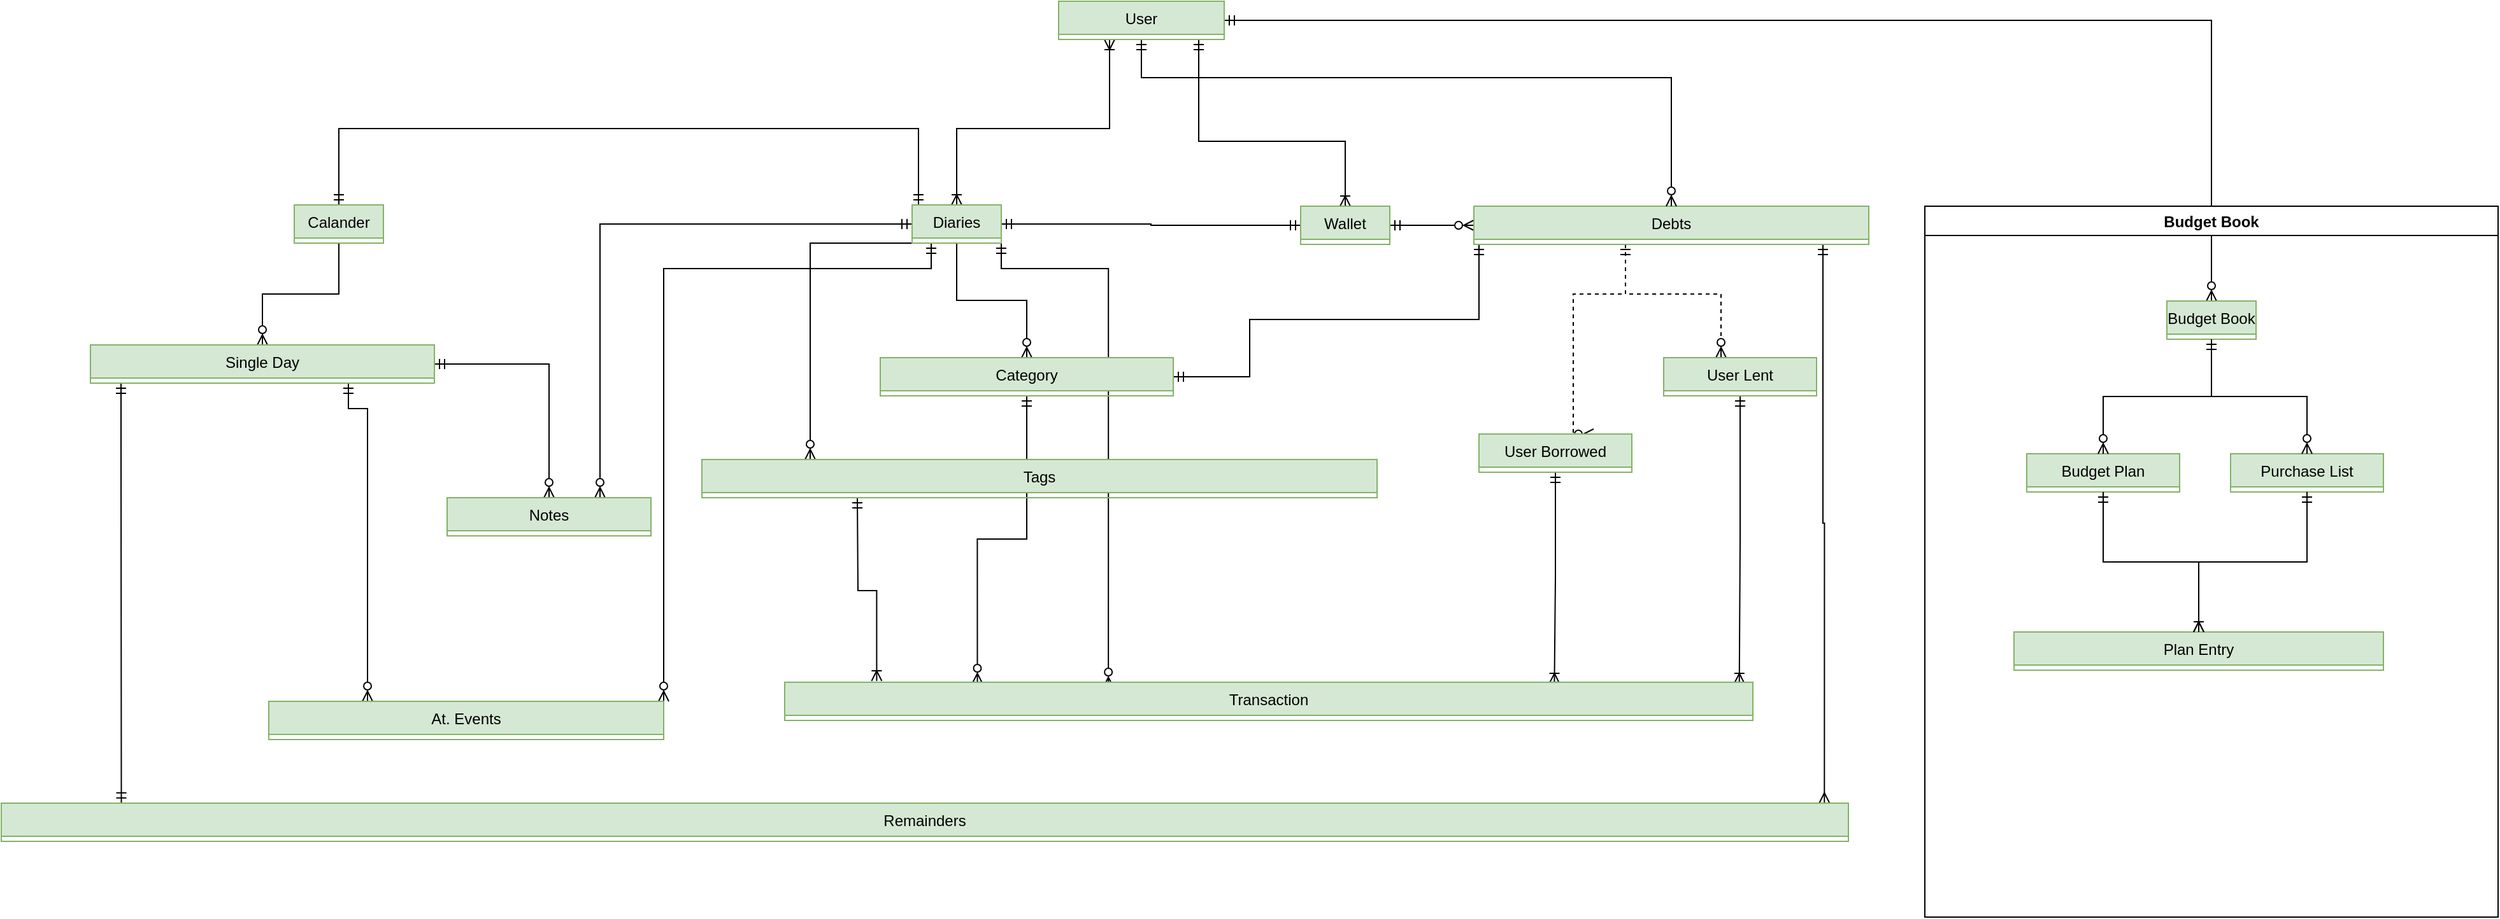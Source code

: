 <mxfile version="20.3.0" type="device"><diagram id="EnD5fHVOWKidr9O7J0xS" name="Page-1"><mxGraphModel dx="2143" dy="832" grid="1" gridSize="10" guides="1" tooltips="1" connect="1" arrows="1" fold="1" page="1" pageScale="1" pageWidth="850" pageHeight="1100" math="0" shadow="0"><root><mxCell id="0"/><mxCell id="1" parent="0"/><mxCell id="7_lCYbxVpXmxntP6j4Ar-51" style="edgeStyle=orthogonalEdgeStyle;rounded=0;orthogonalLoop=1;jettySize=auto;html=1;endArrow=ERoneToMany;endFill=0;targetPerimeterSpacing=0;startArrow=ERoneToMany;startFill=0;" edge="1" parent="1" source="7_lCYbxVpXmxntP6j4Ar-1" target="7_lCYbxVpXmxntP6j4Ar-5"><mxGeometry relative="1" as="geometry"><Array as="points"><mxPoint x="380" y="180"/><mxPoint x="260" y="180"/></Array></mxGeometry></mxCell><mxCell id="7_lCYbxVpXmxntP6j4Ar-54" style="edgeStyle=orthogonalEdgeStyle;rounded=0;orthogonalLoop=1;jettySize=auto;html=1;endArrow=ERzeroToMany;endFill=0;startArrow=ERmandOne;startFill=0;" edge="1" parent="1" source="7_lCYbxVpXmxntP6j4Ar-1" target="7_lCYbxVpXmxntP6j4Ar-7"><mxGeometry relative="1" as="geometry"/></mxCell><mxCell id="7_lCYbxVpXmxntP6j4Ar-79" style="edgeStyle=orthogonalEdgeStyle;rounded=0;sketch=0;orthogonalLoop=1;jettySize=auto;html=1;entryX=0.5;entryY=0;entryDx=0;entryDy=0;startArrow=ERmandOne;startFill=0;endArrow=ERoneToMany;endFill=0;targetPerimeterSpacing=0;" edge="1" parent="1" source="7_lCYbxVpXmxntP6j4Ar-1" target="7_lCYbxVpXmxntP6j4Ar-3"><mxGeometry relative="1" as="geometry"><Array as="points"><mxPoint x="450" y="190"/><mxPoint x="565" y="190"/></Array></mxGeometry></mxCell><mxCell id="7_lCYbxVpXmxntP6j4Ar-81" style="edgeStyle=orthogonalEdgeStyle;rounded=0;sketch=0;orthogonalLoop=1;jettySize=auto;html=1;entryX=0;entryY=0.5;entryDx=0;entryDy=0;startArrow=ERmandOne;startFill=0;endArrow=ERzeroToMany;endFill=0;targetPerimeterSpacing=0;" edge="1" parent="1" source="7_lCYbxVpXmxntP6j4Ar-3" target="7_lCYbxVpXmxntP6j4Ar-9"><mxGeometry relative="1" as="geometry"/></mxCell><mxCell id="7_lCYbxVpXmxntP6j4Ar-43" style="edgeStyle=orthogonalEdgeStyle;rounded=0;orthogonalLoop=1;jettySize=auto;html=1;endArrow=ERzeroToMany;endFill=0;" edge="1" parent="1" source="7_lCYbxVpXmxntP6j4Ar-5" target="7_lCYbxVpXmxntP6j4Ar-14"><mxGeometry relative="1" as="geometry"/></mxCell><mxCell id="7_lCYbxVpXmxntP6j4Ar-44" style="edgeStyle=orthogonalEdgeStyle;rounded=0;orthogonalLoop=1;jettySize=auto;html=1;endArrow=ERzeroToMany;endFill=0;" edge="1" parent="1" source="7_lCYbxVpXmxntP6j4Ar-5" target="7_lCYbxVpXmxntP6j4Ar-16"><mxGeometry relative="1" as="geometry"><Array as="points"><mxPoint x="145" y="270"/></Array></mxGeometry></mxCell><mxCell id="7_lCYbxVpXmxntP6j4Ar-73" style="edgeStyle=orthogonalEdgeStyle;rounded=0;sketch=0;orthogonalLoop=1;jettySize=auto;html=1;entryX=0.75;entryY=0;entryDx=0;entryDy=0;startArrow=ERmandOne;startFill=0;endArrow=ERzeroToMany;endFill=0;targetPerimeterSpacing=0;" edge="1" parent="1" source="7_lCYbxVpXmxntP6j4Ar-5" target="7_lCYbxVpXmxntP6j4Ar-30"><mxGeometry relative="1" as="geometry"><Array as="points"><mxPoint x="-20" y="255"/></Array></mxGeometry></mxCell><mxCell id="7_lCYbxVpXmxntP6j4Ar-74" style="edgeStyle=orthogonalEdgeStyle;rounded=0;sketch=0;orthogonalLoop=1;jettySize=auto;html=1;entryX=1;entryY=0;entryDx=0;entryDy=0;startArrow=ERmandOne;startFill=0;endArrow=ERzeroToMany;endFill=0;targetPerimeterSpacing=0;" edge="1" parent="1" source="7_lCYbxVpXmxntP6j4Ar-5" target="7_lCYbxVpXmxntP6j4Ar-32"><mxGeometry relative="1" as="geometry"><Array as="points"><mxPoint x="240" y="290"/><mxPoint x="30" y="290"/></Array></mxGeometry></mxCell><mxCell id="7_lCYbxVpXmxntP6j4Ar-76" style="edgeStyle=orthogonalEdgeStyle;rounded=0;sketch=0;orthogonalLoop=1;jettySize=auto;html=1;entryX=0.358;entryY=-0.033;entryDx=0;entryDy=0;entryPerimeter=0;startArrow=ERmandOne;startFill=0;endArrow=ERzeroToMany;endFill=0;targetPerimeterSpacing=0;exitX=1;exitY=1;exitDx=0;exitDy=0;" edge="1" parent="1" source="7_lCYbxVpXmxntP6j4Ar-5"><mxGeometry relative="1" as="geometry"><mxPoint x="292" y="255" as="sourcePoint"/><mxPoint x="379.08" y="619.01" as="targetPoint"/><Array as="points"><mxPoint x="295" y="290"/><mxPoint x="379" y="290"/></Array></mxGeometry></mxCell><mxCell id="7_lCYbxVpXmxntP6j4Ar-80" style="edgeStyle=orthogonalEdgeStyle;rounded=0;sketch=0;orthogonalLoop=1;jettySize=auto;html=1;entryX=0;entryY=0.5;entryDx=0;entryDy=0;startArrow=ERmandOne;startFill=0;endArrow=ERmandOne;endFill=0;targetPerimeterSpacing=0;" edge="1" parent="1" source="7_lCYbxVpXmxntP6j4Ar-5" target="7_lCYbxVpXmxntP6j4Ar-3"><mxGeometry relative="1" as="geometry"/></mxCell><mxCell id="7_lCYbxVpXmxntP6j4Ar-84" style="edgeStyle=orthogonalEdgeStyle;rounded=0;sketch=0;orthogonalLoop=1;jettySize=auto;html=1;entryX=0.5;entryY=0;entryDx=0;entryDy=0;startArrow=ERmandOne;startFill=0;endArrow=ERmandOne;endFill=0;targetPerimeterSpacing=0;" edge="1" parent="1" source="7_lCYbxVpXmxntP6j4Ar-5" target="7_lCYbxVpXmxntP6j4Ar-11"><mxGeometry relative="1" as="geometry"><Array as="points"><mxPoint x="230" y="180"/><mxPoint x="-225" y="180"/></Array></mxGeometry></mxCell><mxCell id="7_lCYbxVpXmxntP6j4Ar-47" style="edgeStyle=orthogonalEdgeStyle;rounded=0;orthogonalLoop=1;jettySize=auto;html=1;endArrow=ERzeroToMany;endFill=0;startArrow=ERmandOne;startFill=0;dashed=1;entryX=0.75;entryY=0;entryDx=0;entryDy=0;" edge="1" parent="1" source="7_lCYbxVpXmxntP6j4Ar-9" target="7_lCYbxVpXmxntP6j4Ar-38"><mxGeometry relative="1" as="geometry"><Array as="points"><mxPoint x="785" y="310"/><mxPoint x="744" y="310"/></Array></mxGeometry></mxCell><mxCell id="7_lCYbxVpXmxntP6j4Ar-48" style="edgeStyle=orthogonalEdgeStyle;rounded=0;orthogonalLoop=1;jettySize=auto;html=1;endArrow=ERzeroToMany;endFill=0;startArrow=ERmandOne;startFill=0;dashed=1;" edge="1" parent="1" source="7_lCYbxVpXmxntP6j4Ar-9" target="7_lCYbxVpXmxntP6j4Ar-36"><mxGeometry relative="1" as="geometry"><Array as="points"><mxPoint x="785" y="310"/><mxPoint x="860" y="310"/></Array></mxGeometry></mxCell><mxCell id="7_lCYbxVpXmxntP6j4Ar-78" style="edgeStyle=orthogonalEdgeStyle;rounded=0;sketch=0;orthogonalLoop=1;jettySize=auto;html=1;entryX=0.987;entryY=-0.004;entryDx=0;entryDy=0;entryPerimeter=0;startArrow=ERmandOne;startFill=0;endArrow=ERmany;endFill=0;targetPerimeterSpacing=0;" edge="1" parent="1" source="7_lCYbxVpXmxntP6j4Ar-9" target="7_lCYbxVpXmxntP6j4Ar-34"><mxGeometry relative="1" as="geometry"><Array as="points"><mxPoint x="940" y="490"/><mxPoint x="941" y="490"/></Array></mxGeometry></mxCell><mxCell id="7_lCYbxVpXmxntP6j4Ar-85" style="edgeStyle=orthogonalEdgeStyle;rounded=0;sketch=0;orthogonalLoop=1;jettySize=auto;html=1;entryX=1;entryY=0.5;entryDx=0;entryDy=0;startArrow=ERmandOne;startFill=0;endArrow=ERmandOne;endFill=0;targetPerimeterSpacing=0;" edge="1" parent="1" source="7_lCYbxVpXmxntP6j4Ar-9" target="7_lCYbxVpXmxntP6j4Ar-14"><mxGeometry relative="1" as="geometry"><Array as="points"><mxPoint x="670" y="330"/><mxPoint x="490" y="330"/><mxPoint x="490" y="375"/></Array></mxGeometry></mxCell><mxCell id="7_lCYbxVpXmxntP6j4Ar-9" value="Debts" style="swimlane;fontStyle=0;childLayout=stackLayout;horizontal=1;startSize=26;fillColor=#d5e8d4;horizontalStack=0;resizeParent=1;resizeParentMax=0;resizeLast=0;collapsible=1;marginBottom=0;strokeColor=#82b366;" vertex="1" collapsed="1" parent="1"><mxGeometry x="666" y="241" width="310" height="30" as="geometry"><mxRectangle x="666" y="241" width="170" height="52" as="alternateBounds"/></mxGeometry></mxCell><mxCell id="7_lCYbxVpXmxntP6j4Ar-10" value="+ field: type" style="text;strokeColor=#6c8ebf;fillColor=#dae8fc;align=left;verticalAlign=top;spacingLeft=4;spacingRight=4;overflow=hidden;rotatable=0;points=[[0,0.5],[1,0.5]];portConstraint=eastwest;" vertex="1" parent="7_lCYbxVpXmxntP6j4Ar-9"><mxGeometry y="26" width="170" height="26" as="geometry"/></mxCell><mxCell id="7_lCYbxVpXmxntP6j4Ar-42" style="edgeStyle=orthogonalEdgeStyle;rounded=0;orthogonalLoop=1;jettySize=auto;html=1;endArrow=ERzeroToMany;endFill=0;" edge="1" parent="1" source="7_lCYbxVpXmxntP6j4Ar-11" target="7_lCYbxVpXmxntP6j4Ar-28"><mxGeometry relative="1" as="geometry"/></mxCell><mxCell id="7_lCYbxVpXmxntP6j4Ar-77" style="edgeStyle=orthogonalEdgeStyle;rounded=0;sketch=0;orthogonalLoop=1;jettySize=auto;html=1;entryX=0.199;entryY=0.033;entryDx=0;entryDy=0;entryPerimeter=0;startArrow=ERmandOne;startFill=0;endArrow=ERzeroToMany;endFill=0;targetPerimeterSpacing=0;" edge="1" parent="1" source="7_lCYbxVpXmxntP6j4Ar-14" target="7_lCYbxVpXmxntP6j4Ar-18"><mxGeometry relative="1" as="geometry"/></mxCell><mxCell id="7_lCYbxVpXmxntP6j4Ar-68" style="edgeStyle=orthogonalEdgeStyle;rounded=0;sketch=0;orthogonalLoop=1;jettySize=auto;html=1;entryX=0.095;entryY=-0.033;entryDx=0;entryDy=0;entryPerimeter=0;endArrow=ERoneToMany;endFill=0;startArrow=ERmandOne;startFill=0;" edge="1" parent="1" target="7_lCYbxVpXmxntP6j4Ar-18"><mxGeometry relative="1" as="geometry"><mxPoint x="182" y="470" as="sourcePoint"/></mxGeometry></mxCell><mxCell id="7_lCYbxVpXmxntP6j4Ar-16" value="Tags" style="swimlane;fontStyle=0;childLayout=stackLayout;horizontal=1;startSize=26;fillColor=#d5e8d4;horizontalStack=0;resizeParent=1;resizeParentMax=0;resizeLast=0;collapsible=1;marginBottom=0;strokeColor=#82b366;" vertex="1" collapsed="1" parent="1"><mxGeometry x="60" y="440" width="530" height="30" as="geometry"><mxRectangle x="60" y="440" width="170" height="160" as="alternateBounds"/></mxGeometry></mxCell><mxCell id="7_lCYbxVpXmxntP6j4Ar-254" value="+ Long ID" style="text;strokeColor=#006EAF;fillColor=#1ba1e2;align=left;verticalAlign=top;spacingLeft=4;spacingRight=4;overflow=hidden;rotatable=0;points=[[0,0.5],[1,0.5]];portConstraint=eastwest;fontColor=#ffffff;" vertex="1" parent="7_lCYbxVpXmxntP6j4Ar-16"><mxGeometry y="26" width="170" height="26" as="geometry"/></mxCell><mxCell id="7_lCYbxVpXmxntP6j4Ar-253" value="+ Long UID" style="text;strokeColor=#BD7000;fillColor=#f0a30a;align=left;verticalAlign=top;spacingLeft=4;spacingRight=4;overflow=hidden;rotatable=0;points=[[0,0.5],[1,0.5]];portConstraint=eastwest;fontColor=#000000;" vertex="1" parent="7_lCYbxVpXmxntP6j4Ar-16"><mxGeometry y="52" width="170" height="26" as="geometry"/></mxCell><mxCell id="7_lCYbxVpXmxntP6j4Ar-252" value="+ String name" style="text;strokeColor=#6c8ebf;fillColor=#dae8fc;align=left;verticalAlign=top;spacingLeft=4;spacingRight=4;overflow=hidden;rotatable=0;points=[[0,0.5],[1,0.5]];portConstraint=eastwest;" vertex="1" parent="7_lCYbxVpXmxntP6j4Ar-16"><mxGeometry y="78" width="170" height="26" as="geometry"/></mxCell><mxCell id="7_lCYbxVpXmxntP6j4Ar-17" value="+ String desc" style="text;strokeColor=#6c8ebf;fillColor=#dae8fc;align=left;verticalAlign=top;spacingLeft=4;spacingRight=4;overflow=hidden;rotatable=0;points=[[0,0.5],[1,0.5]];portConstraint=eastwest;" vertex="1" parent="7_lCYbxVpXmxntP6j4Ar-16"><mxGeometry y="104" width="170" height="26" as="geometry"/></mxCell><mxCell id="7_lCYbxVpXmxntP6j4Ar-255" value="Log" style="swimlane;fontStyle=0;childLayout=stackLayout;horizontal=1;startSize=26;fillColor=#fff2cc;horizontalStack=0;resizeParent=1;resizeParentMax=0;resizeLast=0;collapsible=1;marginBottom=0;strokeColor=#d6b656;" vertex="1" collapsed="1" parent="7_lCYbxVpXmxntP6j4Ar-16"><mxGeometry y="130" width="170" height="30" as="geometry"><mxRectangle y="52" width="170" height="130" as="alternateBounds"/></mxGeometry></mxCell><mxCell id="7_lCYbxVpXmxntP6j4Ar-256" value="+ timestamp createdOn" style="text;strokeColor=#6c8ebf;fillColor=#dae8fc;align=left;verticalAlign=top;spacingLeft=4;spacingRight=4;overflow=hidden;rotatable=0;points=[[0,0.5],[1,0.5]];portConstraint=eastwest;" vertex="1" parent="7_lCYbxVpXmxntP6j4Ar-255"><mxGeometry y="26" width="170" height="26" as="geometry"/></mxCell><mxCell id="7_lCYbxVpXmxntP6j4Ar-257" value="+ timestamp createdBy" style="text;strokeColor=#6c8ebf;fillColor=#dae8fc;align=left;verticalAlign=top;spacingLeft=4;spacingRight=4;overflow=hidden;rotatable=0;points=[[0,0.5],[1,0.5]];portConstraint=eastwest;" vertex="1" parent="7_lCYbxVpXmxntP6j4Ar-255"><mxGeometry y="52" width="170" height="26" as="geometry"/></mxCell><mxCell id="7_lCYbxVpXmxntP6j4Ar-258" value="+ timestamp lastEdited" style="text;strokeColor=#6c8ebf;fillColor=#dae8fc;align=left;verticalAlign=top;spacingLeft=4;spacingRight=4;overflow=hidden;rotatable=0;points=[[0,0.5],[1,0.5]];portConstraint=eastwest;" vertex="1" parent="7_lCYbxVpXmxntP6j4Ar-255"><mxGeometry y="78" width="170" height="26" as="geometry"/></mxCell><mxCell id="7_lCYbxVpXmxntP6j4Ar-259" value="+ Long lastEditedBy" style="text;strokeColor=#6c8ebf;fillColor=#dae8fc;align=left;verticalAlign=top;spacingLeft=4;spacingRight=4;overflow=hidden;rotatable=0;points=[[0,0.5],[1,0.5]];portConstraint=eastwest;" vertex="1" parent="7_lCYbxVpXmxntP6j4Ar-255"><mxGeometry y="104" width="170" height="26" as="geometry"/></mxCell><mxCell id="7_lCYbxVpXmxntP6j4Ar-55" style="edgeStyle=orthogonalEdgeStyle;rounded=0;orthogonalLoop=1;jettySize=auto;html=1;endArrow=ERzeroToMany;endFill=0;exitX=0.75;exitY=1;exitDx=0;exitDy=0;entryX=0.25;entryY=0;entryDx=0;entryDy=0;startArrow=ERmandOne;startFill=0;" edge="1" parent="1" source="7_lCYbxVpXmxntP6j4Ar-28" target="7_lCYbxVpXmxntP6j4Ar-32"><mxGeometry relative="1" as="geometry"><mxPoint x="-190" y="530" as="targetPoint"/><Array as="points"><mxPoint x="-217" y="400"/><mxPoint x="-203" y="400"/></Array></mxGeometry></mxCell><mxCell id="7_lCYbxVpXmxntP6j4Ar-56" style="edgeStyle=orthogonalEdgeStyle;rounded=0;orthogonalLoop=1;jettySize=auto;html=1;endArrow=ERzeroToMany;endFill=0;startArrow=ERmandOne;startFill=0;" edge="1" parent="1" source="7_lCYbxVpXmxntP6j4Ar-28" target="7_lCYbxVpXmxntP6j4Ar-30"><mxGeometry relative="1" as="geometry"/></mxCell><mxCell id="7_lCYbxVpXmxntP6j4Ar-86" style="edgeStyle=orthogonalEdgeStyle;rounded=0;sketch=0;orthogonalLoop=1;jettySize=auto;html=1;entryX=0.065;entryY=-0.004;entryDx=0;entryDy=0;entryPerimeter=0;startArrow=ERmandOne;startFill=0;endArrow=ERmandOne;endFill=0;targetPerimeterSpacing=0;" edge="1" parent="1" source="7_lCYbxVpXmxntP6j4Ar-28" target="7_lCYbxVpXmxntP6j4Ar-34"><mxGeometry relative="1" as="geometry"><Array as="points"><mxPoint x="-396" y="430"/><mxPoint x="-396" y="430"/></Array></mxGeometry></mxCell><mxCell id="7_lCYbxVpXmxntP6j4Ar-28" value="Single Day" style="swimlane;fontStyle=0;childLayout=stackLayout;horizontal=1;startSize=26;fillColor=#d5e8d4;horizontalStack=0;resizeParent=1;resizeParentMax=0;resizeLast=0;collapsible=1;marginBottom=0;strokeColor=#82b366;" vertex="1" collapsed="1" parent="1"><mxGeometry x="-420" y="350" width="270" height="30" as="geometry"><mxRectangle x="-420" y="350" width="170" height="134" as="alternateBounds"/></mxGeometry></mxCell><mxCell id="7_lCYbxVpXmxntP6j4Ar-305" value="+ Long CID" style="text;strokeColor=#BD7000;fillColor=#f0a30a;align=left;verticalAlign=top;spacingLeft=4;spacingRight=4;overflow=hidden;rotatable=0;points=[[0,0.5],[1,0.5]];portConstraint=eastwest;fontColor=#000000;" vertex="1" parent="7_lCYbxVpXmxntP6j4Ar-28"><mxGeometry y="26" width="170" height="26" as="geometry"/></mxCell><mxCell id="7_lCYbxVpXmxntP6j4Ar-222" value="+ Date day" style="text;strokeColor=#6c8ebf;fillColor=#dae8fc;align=left;verticalAlign=top;spacingLeft=4;spacingRight=4;overflow=hidden;rotatable=0;points=[[0,0.5],[1,0.5]];portConstraint=eastwest;" vertex="1" parent="7_lCYbxVpXmxntP6j4Ar-28"><mxGeometry y="52" width="170" height="26" as="geometry"/></mxCell><mxCell id="7_lCYbxVpXmxntP6j4Ar-29" value="+ Long ID" style="text;strokeColor=#006EAF;fillColor=#1ba1e2;align=left;verticalAlign=top;spacingLeft=4;spacingRight=4;overflow=hidden;rotatable=0;points=[[0,0.5],[1,0.5]];portConstraint=eastwest;fontColor=#ffffff;" vertex="1" parent="7_lCYbxVpXmxntP6j4Ar-28"><mxGeometry y="78" width="170" height="26" as="geometry"/></mxCell><mxCell id="7_lCYbxVpXmxntP6j4Ar-214" value="Log" style="swimlane;fontStyle=0;childLayout=stackLayout;horizontal=1;startSize=26;fillColor=#fff2cc;horizontalStack=0;resizeParent=1;resizeParentMax=0;resizeLast=0;collapsible=1;marginBottom=0;strokeColor=#d6b656;" vertex="1" collapsed="1" parent="7_lCYbxVpXmxntP6j4Ar-28"><mxGeometry y="104" width="170" height="30" as="geometry"><mxRectangle y="52" width="170" height="130" as="alternateBounds"/></mxGeometry></mxCell><mxCell id="7_lCYbxVpXmxntP6j4Ar-215" value="+ timestamp createdOn" style="text;strokeColor=#6c8ebf;fillColor=#dae8fc;align=left;verticalAlign=top;spacingLeft=4;spacingRight=4;overflow=hidden;rotatable=0;points=[[0,0.5],[1,0.5]];portConstraint=eastwest;" vertex="1" parent="7_lCYbxVpXmxntP6j4Ar-214"><mxGeometry y="26" width="170" height="26" as="geometry"/></mxCell><mxCell id="7_lCYbxVpXmxntP6j4Ar-216" value="+ timestamp createdBy" style="text;strokeColor=#6c8ebf;fillColor=#dae8fc;align=left;verticalAlign=top;spacingLeft=4;spacingRight=4;overflow=hidden;rotatable=0;points=[[0,0.5],[1,0.5]];portConstraint=eastwest;" vertex="1" parent="7_lCYbxVpXmxntP6j4Ar-214"><mxGeometry y="52" width="170" height="26" as="geometry"/></mxCell><mxCell id="7_lCYbxVpXmxntP6j4Ar-217" value="+ timestamp lastEdited" style="text;strokeColor=#6c8ebf;fillColor=#dae8fc;align=left;verticalAlign=top;spacingLeft=4;spacingRight=4;overflow=hidden;rotatable=0;points=[[0,0.5],[1,0.5]];portConstraint=eastwest;" vertex="1" parent="7_lCYbxVpXmxntP6j4Ar-214"><mxGeometry y="78" width="170" height="26" as="geometry"/></mxCell><mxCell id="7_lCYbxVpXmxntP6j4Ar-218" value="+ Long lastEditedBy" style="text;strokeColor=#6c8ebf;fillColor=#dae8fc;align=left;verticalAlign=top;spacingLeft=4;spacingRight=4;overflow=hidden;rotatable=0;points=[[0,0.5],[1,0.5]];portConstraint=eastwest;" vertex="1" parent="7_lCYbxVpXmxntP6j4Ar-214"><mxGeometry y="104" width="170" height="26" as="geometry"/></mxCell><mxCell id="7_lCYbxVpXmxntP6j4Ar-34" value="Remainders" style="swimlane;fontStyle=0;childLayout=stackLayout;horizontal=1;startSize=26;fillColor=#d5e8d4;horizontalStack=0;resizeParent=1;resizeParentMax=0;resizeLast=0;collapsible=1;marginBottom=0;strokeColor=#82b366;" vertex="1" collapsed="1" parent="1"><mxGeometry x="-490" y="710" width="1450" height="30" as="geometry"><mxRectangle x="-490" y="710" width="430" height="238" as="alternateBounds"/></mxGeometry></mxCell><mxCell id="7_lCYbxVpXmxntP6j4Ar-284" value="+ Long ID" style="text;strokeColor=#006EAF;fillColor=#1ba1e2;align=left;verticalAlign=top;spacingLeft=4;spacingRight=4;overflow=hidden;rotatable=0;points=[[0,0.5],[1,0.5]];portConstraint=eastwest;fontColor=#ffffff;" vertex="1" parent="7_lCYbxVpXmxntP6j4Ar-34"><mxGeometry y="26" width="430" height="26" as="geometry"/></mxCell><mxCell id="7_lCYbxVpXmxntP6j4Ar-285" value="+ Timestamp remindTime" style="text;strokeColor=#6c8ebf;fillColor=#dae8fc;align=left;verticalAlign=top;spacingLeft=4;spacingRight=4;overflow=hidden;rotatable=0;points=[[0,0.5],[1,0.5]];portConstraint=eastwest;" vertex="1" parent="7_lCYbxVpXmxntP6j4Ar-34"><mxGeometry y="52" width="430" height="26" as="geometry"/></mxCell><mxCell id="7_lCYbxVpXmxntP6j4Ar-307" value="+ Long UID" style="text;strokeColor=#BD7000;fillColor=#f0a30a;align=left;verticalAlign=top;spacingLeft=4;spacingRight=4;overflow=hidden;rotatable=0;points=[[0,0.5],[1,0.5]];portConstraint=eastwest;fontColor=#000000;" vertex="1" parent="7_lCYbxVpXmxntP6j4Ar-34"><mxGeometry y="78" width="430" height="26" as="geometry"/></mxCell><mxCell id="7_lCYbxVpXmxntP6j4Ar-286" value="+ Flow remindFlow" style="text;strokeColor=#6c8ebf;fillColor=#dae8fc;align=left;verticalAlign=top;spacingLeft=4;spacingRight=4;overflow=hidden;rotatable=0;points=[[0,0.5],[1,0.5]];portConstraint=eastwest;" vertex="1" parent="7_lCYbxVpXmxntP6j4Ar-34"><mxGeometry y="104" width="430" height="26" as="geometry"/></mxCell><mxCell id="7_lCYbxVpXmxntP6j4Ar-287" value="+ String desc" style="text;strokeColor=#6c8ebf;fillColor=#dae8fc;align=left;verticalAlign=top;spacingLeft=4;spacingRight=4;overflow=hidden;rotatable=0;points=[[0,0.5],[1,0.5]];portConstraint=eastwest;" vertex="1" parent="7_lCYbxVpXmxntP6j4Ar-34"><mxGeometry y="130" width="430" height="26" as="geometry"/></mxCell><mxCell id="7_lCYbxVpXmxntP6j4Ar-288" value="+ String title" style="text;strokeColor=#6c8ebf;fillColor=#dae8fc;align=left;verticalAlign=top;spacingLeft=4;spacingRight=4;overflow=hidden;rotatable=0;points=[[0,0.5],[1,0.5]];portConstraint=eastwest;" vertex="1" parent="7_lCYbxVpXmxntP6j4Ar-34"><mxGeometry y="156" width="430" height="26" as="geometry"/></mxCell><mxCell id="7_lCYbxVpXmxntP6j4Ar-35" value="+ String desc" style="text;strokeColor=#6c8ebf;fillColor=#dae8fc;align=left;verticalAlign=top;spacingLeft=4;spacingRight=4;overflow=hidden;rotatable=0;points=[[0,0.5],[1,0.5]];portConstraint=eastwest;" vertex="1" parent="7_lCYbxVpXmxntP6j4Ar-34"><mxGeometry y="182" width="430" height="26" as="geometry"/></mxCell><mxCell id="7_lCYbxVpXmxntP6j4Ar-265" value="Log" style="swimlane;fontStyle=0;childLayout=stackLayout;horizontal=1;startSize=26;fillColor=#fff2cc;horizontalStack=0;resizeParent=1;resizeParentMax=0;resizeLast=0;collapsible=1;marginBottom=0;strokeColor=#d6b656;" vertex="1" collapsed="1" parent="7_lCYbxVpXmxntP6j4Ar-34"><mxGeometry y="208" width="430" height="30" as="geometry"><mxRectangle y="164" width="170" height="130" as="alternateBounds"/></mxGeometry></mxCell><mxCell id="7_lCYbxVpXmxntP6j4Ar-266" value="+ timestamp createdOn" style="text;strokeColor=#6c8ebf;fillColor=#dae8fc;align=left;verticalAlign=top;spacingLeft=4;spacingRight=4;overflow=hidden;rotatable=0;points=[[0,0.5],[1,0.5]];portConstraint=eastwest;" vertex="1" parent="7_lCYbxVpXmxntP6j4Ar-265"><mxGeometry y="26" width="170" height="26" as="geometry"/></mxCell><mxCell id="7_lCYbxVpXmxntP6j4Ar-267" value="+ timestamp createdBy" style="text;strokeColor=#6c8ebf;fillColor=#dae8fc;align=left;verticalAlign=top;spacingLeft=4;spacingRight=4;overflow=hidden;rotatable=0;points=[[0,0.5],[1,0.5]];portConstraint=eastwest;" vertex="1" parent="7_lCYbxVpXmxntP6j4Ar-265"><mxGeometry y="52" width="170" height="26" as="geometry"/></mxCell><mxCell id="7_lCYbxVpXmxntP6j4Ar-268" value="+ timestamp lastEdited" style="text;strokeColor=#6c8ebf;fillColor=#dae8fc;align=left;verticalAlign=top;spacingLeft=4;spacingRight=4;overflow=hidden;rotatable=0;points=[[0,0.5],[1,0.5]];portConstraint=eastwest;" vertex="1" parent="7_lCYbxVpXmxntP6j4Ar-265"><mxGeometry y="78" width="170" height="26" as="geometry"/></mxCell><mxCell id="7_lCYbxVpXmxntP6j4Ar-269" value="+ Long lastEditedBy" style="text;strokeColor=#6c8ebf;fillColor=#dae8fc;align=left;verticalAlign=top;spacingLeft=4;spacingRight=4;overflow=hidden;rotatable=0;points=[[0,0.5],[1,0.5]];portConstraint=eastwest;" vertex="1" parent="7_lCYbxVpXmxntP6j4Ar-265"><mxGeometry y="104" width="170" height="26" as="geometry"/></mxCell><mxCell id="7_lCYbxVpXmxntP6j4Ar-65" style="edgeStyle=orthogonalEdgeStyle;rounded=0;sketch=0;orthogonalLoop=1;jettySize=auto;html=1;entryX=0.986;entryY=0.033;entryDx=0;entryDy=0;entryPerimeter=0;endArrow=ERoneToMany;endFill=0;startArrow=ERmandOne;startFill=0;" edge="1" parent="1" source="7_lCYbxVpXmxntP6j4Ar-36" target="7_lCYbxVpXmxntP6j4Ar-18"><mxGeometry relative="1" as="geometry"/></mxCell><mxCell id="7_lCYbxVpXmxntP6j4Ar-36" value="User Lent" style="swimlane;fontStyle=0;childLayout=stackLayout;horizontal=1;startSize=26;fillColor=#d5e8d4;horizontalStack=0;resizeParent=1;resizeParentMax=0;resizeLast=0;collapsible=1;marginBottom=0;strokeColor=#82b366;" vertex="1" collapsed="1" parent="1"><mxGeometry x="815" y="360" width="120" height="30" as="geometry"><mxRectangle x="815" y="360" width="170" height="212" as="alternateBounds"/></mxGeometry></mxCell><mxCell id="7_lCYbxVpXmxntP6j4Ar-290" value="+ String ID" style="text;strokeColor=#006EAF;fillColor=#1ba1e2;align=left;verticalAlign=top;spacingLeft=4;spacingRight=4;overflow=hidden;rotatable=0;points=[[0,0.5],[1,0.5]];portConstraint=eastwest;fontColor=#ffffff;" vertex="1" parent="7_lCYbxVpXmxntP6j4Ar-36"><mxGeometry y="26" width="170" height="26" as="geometry"/></mxCell><mxCell id="7_lCYbxVpXmxntP6j4Ar-37" value="+ String borrowerName" style="text;strokeColor=#6c8ebf;fillColor=#dae8fc;align=left;verticalAlign=top;spacingLeft=4;spacingRight=4;overflow=hidden;rotatable=0;points=[[0,0.5],[1,0.5]];portConstraint=eastwest;" vertex="1" parent="7_lCYbxVpXmxntP6j4Ar-36"><mxGeometry y="52" width="170" height="26" as="geometry"/></mxCell><mxCell id="7_lCYbxVpXmxntP6j4Ar-302" value="+ String UID" style="text;strokeColor=#BD7000;fillColor=#f0a30a;align=left;verticalAlign=top;spacingLeft=4;spacingRight=4;overflow=hidden;rotatable=0;points=[[0,0.5],[1,0.5]];portConstraint=eastwest;fontColor=#000000;" vertex="1" parent="7_lCYbxVpXmxntP6j4Ar-36"><mxGeometry y="78" width="170" height="26" as="geometry"/></mxCell><mxCell id="7_lCYbxVpXmxntP6j4Ar-189" value="+ timestamp borrowedOn" style="text;strokeColor=#6c8ebf;fillColor=#dae8fc;align=left;verticalAlign=top;spacingLeft=4;spacingRight=4;overflow=hidden;rotatable=0;points=[[0,0.5],[1,0.5]];portConstraint=eastwest;" vertex="1" parent="7_lCYbxVpXmxntP6j4Ar-36"><mxGeometry y="104" width="170" height="26" as="geometry"/></mxCell><mxCell id="7_lCYbxVpXmxntP6j4Ar-193" value="+ String desc            " style="text;strokeColor=#6c8ebf;fillColor=#dae8fc;align=left;verticalAlign=top;spacingLeft=4;spacingRight=4;overflow=hidden;rotatable=0;points=[[0,0.5],[1,0.5]];portConstraint=eastwest;" vertex="1" parent="7_lCYbxVpXmxntP6j4Ar-36"><mxGeometry y="130" width="170" height="26" as="geometry"/></mxCell><mxCell id="7_lCYbxVpXmxntP6j4Ar-192" value="+ floar Interest " style="text;strokeColor=#6c8ebf;fillColor=#dae8fc;align=left;verticalAlign=top;spacingLeft=4;spacingRight=4;overflow=hidden;rotatable=0;points=[[0,0.5],[1,0.5]];portConstraint=eastwest;" vertex="1" parent="7_lCYbxVpXmxntP6j4Ar-36"><mxGeometry y="156" width="170" height="26" as="geometry"/></mxCell><mxCell id="7_lCYbxVpXmxntP6j4Ar-184" value="Log" style="swimlane;fontStyle=0;childLayout=stackLayout;horizontal=1;startSize=26;fillColor=#fff2cc;horizontalStack=0;resizeParent=1;resizeParentMax=0;resizeLast=0;collapsible=1;marginBottom=0;strokeColor=#d6b656;" vertex="1" collapsed="1" parent="7_lCYbxVpXmxntP6j4Ar-36"><mxGeometry y="182" width="170" height="30" as="geometry"><mxRectangle y="164" width="170" height="130" as="alternateBounds"/></mxGeometry></mxCell><mxCell id="7_lCYbxVpXmxntP6j4Ar-185" value="+ timestamp createdOn" style="text;strokeColor=#6c8ebf;fillColor=#dae8fc;align=left;verticalAlign=top;spacingLeft=4;spacingRight=4;overflow=hidden;rotatable=0;points=[[0,0.5],[1,0.5]];portConstraint=eastwest;" vertex="1" parent="7_lCYbxVpXmxntP6j4Ar-184"><mxGeometry y="26" width="170" height="26" as="geometry"/></mxCell><mxCell id="7_lCYbxVpXmxntP6j4Ar-186" value="+ timestamp createdBy" style="text;strokeColor=#6c8ebf;fillColor=#dae8fc;align=left;verticalAlign=top;spacingLeft=4;spacingRight=4;overflow=hidden;rotatable=0;points=[[0,0.5],[1,0.5]];portConstraint=eastwest;" vertex="1" parent="7_lCYbxVpXmxntP6j4Ar-184"><mxGeometry y="52" width="170" height="26" as="geometry"/></mxCell><mxCell id="7_lCYbxVpXmxntP6j4Ar-187" value="+ timestamp lastEdited" style="text;strokeColor=#6c8ebf;fillColor=#dae8fc;align=left;verticalAlign=top;spacingLeft=4;spacingRight=4;overflow=hidden;rotatable=0;points=[[0,0.5],[1,0.5]];portConstraint=eastwest;" vertex="1" parent="7_lCYbxVpXmxntP6j4Ar-184"><mxGeometry y="78" width="170" height="26" as="geometry"/></mxCell><mxCell id="7_lCYbxVpXmxntP6j4Ar-188" value="+ Long lastEditedBy" style="text;strokeColor=#6c8ebf;fillColor=#dae8fc;align=left;verticalAlign=top;spacingLeft=4;spacingRight=4;overflow=hidden;rotatable=0;points=[[0,0.5],[1,0.5]];portConstraint=eastwest;" vertex="1" parent="7_lCYbxVpXmxntP6j4Ar-184"><mxGeometry y="104" width="170" height="26" as="geometry"/></mxCell><mxCell id="7_lCYbxVpXmxntP6j4Ar-71" style="edgeStyle=orthogonalEdgeStyle;rounded=0;sketch=0;orthogonalLoop=1;jettySize=auto;html=1;entryX=0.795;entryY=0.033;entryDx=0;entryDy=0;entryPerimeter=0;startArrow=ERmandOne;startFill=0;endArrow=ERoneToMany;endFill=0;targetPerimeterSpacing=0;" edge="1" parent="1" source="7_lCYbxVpXmxntP6j4Ar-38" target="7_lCYbxVpXmxntP6j4Ar-18"><mxGeometry relative="1" as="geometry"/></mxCell><mxCell id="7_lCYbxVpXmxntP6j4Ar-3" value="Wallet" style="swimlane;fontStyle=0;childLayout=stackLayout;horizontal=1;startSize=26;fillColor=#d5e8d4;horizontalStack=0;resizeParent=1;resizeParentMax=0;resizeLast=0;collapsible=1;marginBottom=0;strokeColor=#82b366;" vertex="1" collapsed="1" parent="1"><mxGeometry x="530" y="241" width="70" height="30" as="geometry"><mxRectangle x="530" y="241" width="170" height="212" as="alternateBounds"/></mxGeometry></mxCell><mxCell id="7_lCYbxVpXmxntP6j4Ar-109" value="+ Long ID" style="text;strokeColor=#006EAF;fillColor=#1ba1e2;align=left;verticalAlign=top;spacingLeft=4;spacingRight=4;overflow=hidden;rotatable=0;points=[[0,0.5],[1,0.5]];portConstraint=eastwest;fontColor=#ffffff;" vertex="1" parent="7_lCYbxVpXmxntP6j4Ar-3"><mxGeometry y="26" width="170" height="26" as="geometry"/></mxCell><mxCell id="7_lCYbxVpXmxntP6j4Ar-101" value="+ Long UID" style="text;strokeColor=#BD7000;fillColor=#f0a30a;align=left;verticalAlign=top;spacingLeft=4;spacingRight=4;overflow=hidden;rotatable=0;points=[[0,0.5],[1,0.5]];portConstraint=eastwest;fontColor=#000000;" vertex="1" parent="7_lCYbxVpXmxntP6j4Ar-3"><mxGeometry y="52" width="170" height="26" as="geometry"/></mxCell><mxCell id="7_lCYbxVpXmxntP6j4Ar-102" value="+ String walletName" style="text;strokeColor=#6c8ebf;fillColor=#dae8fc;align=left;verticalAlign=top;spacingLeft=4;spacingRight=4;overflow=hidden;rotatable=0;points=[[0,0.5],[1,0.5]];portConstraint=eastwest;" vertex="1" parent="7_lCYbxVpXmxntP6j4Ar-3"><mxGeometry y="78" width="170" height="26" as="geometry"/></mxCell><mxCell id="7_lCYbxVpXmxntP6j4Ar-103" value="+ Long walletType" style="text;strokeColor=#6c8ebf;fillColor=#dae8fc;align=left;verticalAlign=top;spacingLeft=4;spacingRight=4;overflow=hidden;rotatable=0;points=[[0,0.5],[1,0.5]];portConstraint=eastwest;" vertex="1" parent="7_lCYbxVpXmxntP6j4Ar-3"><mxGeometry y="104" width="170" height="26" as="geometry"/></mxCell><mxCell id="7_lCYbxVpXmxntP6j4Ar-104" value="+ Long balance" style="text;strokeColor=#6c8ebf;fillColor=#dae8fc;align=left;verticalAlign=top;spacingLeft=4;spacingRight=4;overflow=hidden;rotatable=0;points=[[0,0.5],[1,0.5]];portConstraint=eastwest;" vertex="1" parent="7_lCYbxVpXmxntP6j4Ar-3"><mxGeometry y="130" width="170" height="26" as="geometry"/></mxCell><mxCell id="7_lCYbxVpXmxntP6j4Ar-105" value="+ Long totalIn" style="text;strokeColor=#6c8ebf;fillColor=#dae8fc;align=left;verticalAlign=top;spacingLeft=4;spacingRight=4;overflow=hidden;rotatable=0;points=[[0,0.5],[1,0.5]];portConstraint=eastwest;" vertex="1" parent="7_lCYbxVpXmxntP6j4Ar-3"><mxGeometry y="156" width="170" height="26" as="geometry"/></mxCell><mxCell id="7_lCYbxVpXmxntP6j4Ar-159" value="Log" style="swimlane;fontStyle=0;childLayout=stackLayout;horizontal=1;startSize=26;fillColor=#fff2cc;horizontalStack=0;resizeParent=1;resizeParentMax=0;resizeLast=0;collapsible=1;marginBottom=0;strokeColor=#d6b656;" vertex="1" collapsed="1" parent="7_lCYbxVpXmxntP6j4Ar-3"><mxGeometry y="182" width="170" height="30" as="geometry"><mxRectangle y="164" width="170" height="130" as="alternateBounds"/></mxGeometry></mxCell><mxCell id="7_lCYbxVpXmxntP6j4Ar-160" value="+ timestamp createdOn" style="text;strokeColor=#6c8ebf;fillColor=#dae8fc;align=left;verticalAlign=top;spacingLeft=4;spacingRight=4;overflow=hidden;rotatable=0;points=[[0,0.5],[1,0.5]];portConstraint=eastwest;" vertex="1" parent="7_lCYbxVpXmxntP6j4Ar-159"><mxGeometry y="26" width="170" height="26" as="geometry"/></mxCell><mxCell id="7_lCYbxVpXmxntP6j4Ar-161" value="+ timestamp createdBy" style="text;strokeColor=#6c8ebf;fillColor=#dae8fc;align=left;verticalAlign=top;spacingLeft=4;spacingRight=4;overflow=hidden;rotatable=0;points=[[0,0.5],[1,0.5]];portConstraint=eastwest;" vertex="1" parent="7_lCYbxVpXmxntP6j4Ar-159"><mxGeometry y="52" width="170" height="26" as="geometry"/></mxCell><mxCell id="7_lCYbxVpXmxntP6j4Ar-162" value="+ timestamp lastEdited" style="text;strokeColor=#6c8ebf;fillColor=#dae8fc;align=left;verticalAlign=top;spacingLeft=4;spacingRight=4;overflow=hidden;rotatable=0;points=[[0,0.5],[1,0.5]];portConstraint=eastwest;" vertex="1" parent="7_lCYbxVpXmxntP6j4Ar-159"><mxGeometry y="78" width="170" height="26" as="geometry"/></mxCell><mxCell id="7_lCYbxVpXmxntP6j4Ar-163" value="+ Long lastEditedBy" style="text;strokeColor=#6c8ebf;fillColor=#dae8fc;align=left;verticalAlign=top;spacingLeft=4;spacingRight=4;overflow=hidden;rotatable=0;points=[[0,0.5],[1,0.5]];portConstraint=eastwest;" vertex="1" parent="7_lCYbxVpXmxntP6j4Ar-159"><mxGeometry y="104" width="170" height="26" as="geometry"/></mxCell><mxCell id="7_lCYbxVpXmxntP6j4Ar-308" style="edgeStyle=orthogonalEdgeStyle;rounded=0;sketch=0;orthogonalLoop=1;jettySize=auto;html=1;startArrow=ERmandOne;startFill=0;endArrow=ERzeroToMany;endFill=0;targetPerimeterSpacing=0;" edge="1" parent="1" source="7_lCYbxVpXmxntP6j4Ar-1" target="7_lCYbxVpXmxntP6j4Ar-9"><mxGeometry relative="1" as="geometry"><Array as="points"><mxPoint x="405" y="140"/><mxPoint x="821" y="140"/></Array></mxGeometry></mxCell><mxCell id="7_lCYbxVpXmxntP6j4Ar-1" value="User" style="swimlane;fontStyle=0;childLayout=stackLayout;horizontal=1;startSize=26;fillColor=#d5e8d4;horizontalStack=0;resizeParent=1;resizeParentMax=0;resizeLast=0;collapsible=1;marginBottom=0;strokeColor=#82b366;" vertex="1" collapsed="1" parent="1"><mxGeometry x="340" y="80" width="130" height="30" as="geometry"><mxRectangle x="340" y="80" width="170" height="212" as="alternateBounds"/></mxGeometry></mxCell><mxCell id="7_lCYbxVpXmxntP6j4Ar-90" value="+ Long: ID  " style="text;strokeColor=#6c8ebf;fillColor=#dae8fc;align=left;verticalAlign=top;spacingLeft=4;spacingRight=4;overflow=hidden;rotatable=0;points=[[0,0.5],[1,0.5]];portConstraint=eastwest;" vertex="1" parent="7_lCYbxVpXmxntP6j4Ar-1"><mxGeometry y="26" width="170" height="26" as="geometry"/></mxCell><mxCell id="7_lCYbxVpXmxntP6j4Ar-93" value="+ String: firstName " style="text;strokeColor=#6c8ebf;fillColor=#dae8fc;align=left;verticalAlign=top;spacingLeft=4;spacingRight=4;overflow=hidden;rotatable=0;points=[[0,0.5],[1,0.5]];portConstraint=eastwest;" vertex="1" parent="7_lCYbxVpXmxntP6j4Ar-1"><mxGeometry y="52" width="170" height="26" as="geometry"/></mxCell><mxCell id="7_lCYbxVpXmxntP6j4Ar-91" value="+ String: lastName " style="text;strokeColor=#6c8ebf;fillColor=#dae8fc;align=left;verticalAlign=top;spacingLeft=4;spacingRight=4;overflow=hidden;rotatable=0;points=[[0,0.5],[1,0.5]];portConstraint=eastwest;" vertex="1" parent="7_lCYbxVpXmxntP6j4Ar-1"><mxGeometry y="78" width="170" height="26" as="geometry"/></mxCell><mxCell id="7_lCYbxVpXmxntP6j4Ar-92" value="+ String: mail " style="text;strokeColor=#6c8ebf;fillColor=#dae8fc;align=left;verticalAlign=top;spacingLeft=4;spacingRight=4;overflow=hidden;rotatable=0;points=[[0,0.5],[1,0.5]];portConstraint=eastwest;" vertex="1" parent="7_lCYbxVpXmxntP6j4Ar-1"><mxGeometry y="104" width="170" height="26" as="geometry"/></mxCell><mxCell id="7_lCYbxVpXmxntP6j4Ar-2" value="+ String: phoneNumber" style="text;strokeColor=#6c8ebf;fillColor=#dae8fc;align=left;verticalAlign=top;spacingLeft=4;spacingRight=4;overflow=hidden;rotatable=0;points=[[0,0.5],[1,0.5]];portConstraint=eastwest;" vertex="1" parent="7_lCYbxVpXmxntP6j4Ar-1"><mxGeometry y="130" width="170" height="26" as="geometry"/></mxCell><mxCell id="7_lCYbxVpXmxntP6j4Ar-135" value="+ String: password" style="text;strokeColor=#6c8ebf;fillColor=#dae8fc;align=left;verticalAlign=top;spacingLeft=4;spacingRight=4;overflow=hidden;rotatable=0;points=[[0,0.5],[1,0.5]];portConstraint=eastwest;" vertex="1" parent="7_lCYbxVpXmxntP6j4Ar-1"><mxGeometry y="156" width="170" height="26" as="geometry"/></mxCell><mxCell id="7_lCYbxVpXmxntP6j4Ar-164" value="Log" style="swimlane;fontStyle=0;childLayout=stackLayout;horizontal=1;startSize=26;fillColor=#fff2cc;horizontalStack=0;resizeParent=1;resizeParentMax=0;resizeLast=0;collapsible=1;marginBottom=0;strokeColor=#d6b656;" vertex="1" collapsed="1" parent="7_lCYbxVpXmxntP6j4Ar-1"><mxGeometry y="182" width="170" height="30" as="geometry"><mxRectangle y="182" width="170" height="130" as="alternateBounds"/></mxGeometry></mxCell><mxCell id="7_lCYbxVpXmxntP6j4Ar-165" value="+ timestamp createdOn" style="text;strokeColor=#6c8ebf;fillColor=#dae8fc;align=left;verticalAlign=top;spacingLeft=4;spacingRight=4;overflow=hidden;rotatable=0;points=[[0,0.5],[1,0.5]];portConstraint=eastwest;" vertex="1" parent="7_lCYbxVpXmxntP6j4Ar-164"><mxGeometry y="26" width="170" height="26" as="geometry"/></mxCell><mxCell id="7_lCYbxVpXmxntP6j4Ar-166" value="+ timestamp createdBy" style="text;strokeColor=#6c8ebf;fillColor=#dae8fc;align=left;verticalAlign=top;spacingLeft=4;spacingRight=4;overflow=hidden;rotatable=0;points=[[0,0.5],[1,0.5]];portConstraint=eastwest;" vertex="1" parent="7_lCYbxVpXmxntP6j4Ar-164"><mxGeometry y="52" width="170" height="26" as="geometry"/></mxCell><mxCell id="7_lCYbxVpXmxntP6j4Ar-167" value="+ timestamp lastEdited" style="text;strokeColor=#6c8ebf;fillColor=#dae8fc;align=left;verticalAlign=top;spacingLeft=4;spacingRight=4;overflow=hidden;rotatable=0;points=[[0,0.5],[1,0.5]];portConstraint=eastwest;" vertex="1" parent="7_lCYbxVpXmxntP6j4Ar-164"><mxGeometry y="78" width="170" height="26" as="geometry"/></mxCell><mxCell id="7_lCYbxVpXmxntP6j4Ar-168" value="+ Long lastEditedBy" style="text;strokeColor=#6c8ebf;fillColor=#dae8fc;align=left;verticalAlign=top;spacingLeft=4;spacingRight=4;overflow=hidden;rotatable=0;points=[[0,0.5],[1,0.5]];portConstraint=eastwest;" vertex="1" parent="7_lCYbxVpXmxntP6j4Ar-164"><mxGeometry y="104" width="170" height="26" as="geometry"/></mxCell><mxCell id="7_lCYbxVpXmxntP6j4Ar-11" value="Calander" style="swimlane;fontStyle=0;childLayout=stackLayout;horizontal=1;startSize=26;fillColor=#d5e8d4;horizontalStack=0;resizeParent=1;resizeParentMax=0;resizeLast=0;collapsible=1;marginBottom=0;strokeColor=#82b366;" vertex="1" collapsed="1" parent="1"><mxGeometry x="-260" y="240" width="70" height="30" as="geometry"><mxRectangle x="-260" y="240" width="170" height="106" as="alternateBounds"/></mxGeometry></mxCell><mxCell id="7_lCYbxVpXmxntP6j4Ar-206" value="+ Long ID" style="text;strokeColor=#006EAF;fillColor=#1ba1e2;align=left;verticalAlign=top;spacingLeft=4;spacingRight=4;overflow=hidden;rotatable=0;points=[[0,0.5],[1,0.5]];portConstraint=eastwest;fontColor=#ffffff;" vertex="1" parent="7_lCYbxVpXmxntP6j4Ar-11"><mxGeometry y="26" width="170" height="24" as="geometry"/></mxCell><mxCell id="7_lCYbxVpXmxntP6j4Ar-205" value="+ Long DID " style="text;strokeColor=#BD7000;fillColor=#f0a30a;align=left;verticalAlign=top;spacingLeft=4;spacingRight=4;overflow=hidden;rotatable=0;points=[[0,0.5],[1,0.5]];portConstraint=eastwest;fontColor=#000000;" vertex="1" parent="7_lCYbxVpXmxntP6j4Ar-11"><mxGeometry y="50" width="170" height="26" as="geometry"/></mxCell><mxCell id="7_lCYbxVpXmxntP6j4Ar-209" value="Log" style="swimlane;fontStyle=0;childLayout=stackLayout;horizontal=1;startSize=26;fillColor=#fff2cc;horizontalStack=0;resizeParent=1;resizeParentMax=0;resizeLast=0;collapsible=1;marginBottom=0;strokeColor=#d6b656;" vertex="1" collapsed="1" parent="7_lCYbxVpXmxntP6j4Ar-11"><mxGeometry y="76" width="170" height="30" as="geometry"><mxRectangle y="164" width="170" height="130" as="alternateBounds"/></mxGeometry></mxCell><mxCell id="7_lCYbxVpXmxntP6j4Ar-210" value="+ timestamp createdOn" style="text;strokeColor=#6c8ebf;fillColor=#dae8fc;align=left;verticalAlign=top;spacingLeft=4;spacingRight=4;overflow=hidden;rotatable=0;points=[[0,0.5],[1,0.5]];portConstraint=eastwest;" vertex="1" parent="7_lCYbxVpXmxntP6j4Ar-209"><mxGeometry y="26" width="170" height="26" as="geometry"/></mxCell><mxCell id="7_lCYbxVpXmxntP6j4Ar-211" value="+ timestamp createdBy" style="text;strokeColor=#6c8ebf;fillColor=#dae8fc;align=left;verticalAlign=top;spacingLeft=4;spacingRight=4;overflow=hidden;rotatable=0;points=[[0,0.5],[1,0.5]];portConstraint=eastwest;" vertex="1" parent="7_lCYbxVpXmxntP6j4Ar-209"><mxGeometry y="52" width="170" height="26" as="geometry"/></mxCell><mxCell id="7_lCYbxVpXmxntP6j4Ar-212" value="+ timestamp lastEdited" style="text;strokeColor=#6c8ebf;fillColor=#dae8fc;align=left;verticalAlign=top;spacingLeft=4;spacingRight=4;overflow=hidden;rotatable=0;points=[[0,0.5],[1,0.5]];portConstraint=eastwest;" vertex="1" parent="7_lCYbxVpXmxntP6j4Ar-209"><mxGeometry y="78" width="170" height="26" as="geometry"/></mxCell><mxCell id="7_lCYbxVpXmxntP6j4Ar-213" value="+ Long lastEditedBy" style="text;strokeColor=#6c8ebf;fillColor=#dae8fc;align=left;verticalAlign=top;spacingLeft=4;spacingRight=4;overflow=hidden;rotatable=0;points=[[0,0.5],[1,0.5]];portConstraint=eastwest;" vertex="1" parent="7_lCYbxVpXmxntP6j4Ar-209"><mxGeometry y="104" width="170" height="26" as="geometry"/></mxCell><mxCell id="7_lCYbxVpXmxntP6j4Ar-30" value="Notes" style="swimlane;fontStyle=0;childLayout=stackLayout;horizontal=1;startSize=26;fillColor=#d5e8d4;horizontalStack=0;resizeParent=1;resizeParentMax=0;resizeLast=0;collapsible=1;marginBottom=0;strokeColor=#82b366;" vertex="1" collapsed="1" parent="1"><mxGeometry x="-140" y="470" width="160" height="30" as="geometry"><mxRectangle x="-140" y="470" width="170" height="160" as="alternateBounds"/></mxGeometry></mxCell><mxCell id="7_lCYbxVpXmxntP6j4Ar-224" value="+ Long ID" style="text;strokeColor=#006EAF;fillColor=#1ba1e2;align=left;verticalAlign=top;spacingLeft=4;spacingRight=4;overflow=hidden;rotatable=0;points=[[0,0.5],[1,0.5]];portConstraint=eastwest;fontColor=#ffffff;" vertex="1" parent="7_lCYbxVpXmxntP6j4Ar-30"><mxGeometry y="26" width="170" height="26" as="geometry"/></mxCell><mxCell id="7_lCYbxVpXmxntP6j4Ar-225" value="+ Long dayID" style="text;strokeColor=#BD7000;fillColor=#f0a30a;align=left;verticalAlign=top;spacingLeft=4;spacingRight=4;overflow=hidden;rotatable=0;points=[[0,0.5],[1,0.5]];portConstraint=eastwest;fontColor=#000000;" vertex="1" parent="7_lCYbxVpXmxntP6j4Ar-30"><mxGeometry y="52" width="170" height="26" as="geometry"/></mxCell><mxCell id="7_lCYbxVpXmxntP6j4Ar-223" value="+ String title" style="text;strokeColor=#6c8ebf;fillColor=#dae8fc;align=left;verticalAlign=top;spacingLeft=4;spacingRight=4;overflow=hidden;rotatable=0;points=[[0,0.5],[1,0.5]];portConstraint=eastwest;" vertex="1" parent="7_lCYbxVpXmxntP6j4Ar-30"><mxGeometry y="78" width="170" height="26" as="geometry"/></mxCell><mxCell id="7_lCYbxVpXmxntP6j4Ar-31" value="+ String content" style="text;strokeColor=#6c8ebf;fillColor=#dae8fc;align=left;verticalAlign=top;spacingLeft=4;spacingRight=4;overflow=hidden;rotatable=0;points=[[0,0.5],[1,0.5]];portConstraint=eastwest;" vertex="1" parent="7_lCYbxVpXmxntP6j4Ar-30"><mxGeometry y="104" width="170" height="26" as="geometry"/></mxCell><mxCell id="7_lCYbxVpXmxntP6j4Ar-227" value="Log" style="swimlane;fontStyle=0;childLayout=stackLayout;horizontal=1;startSize=26;fillColor=#fff2cc;horizontalStack=0;resizeParent=1;resizeParentMax=0;resizeLast=0;collapsible=1;marginBottom=0;strokeColor=#d6b656;" vertex="1" collapsed="1" parent="7_lCYbxVpXmxntP6j4Ar-30"><mxGeometry y="130" width="170" height="30" as="geometry"><mxRectangle y="52" width="170" height="130" as="alternateBounds"/></mxGeometry></mxCell><mxCell id="7_lCYbxVpXmxntP6j4Ar-228" value="+ timestamp createdOn" style="text;strokeColor=#6c8ebf;fillColor=#dae8fc;align=left;verticalAlign=top;spacingLeft=4;spacingRight=4;overflow=hidden;rotatable=0;points=[[0,0.5],[1,0.5]];portConstraint=eastwest;" vertex="1" parent="7_lCYbxVpXmxntP6j4Ar-227"><mxGeometry y="26" width="170" height="26" as="geometry"/></mxCell><mxCell id="7_lCYbxVpXmxntP6j4Ar-229" value="+ timestamp createdBy" style="text;strokeColor=#6c8ebf;fillColor=#dae8fc;align=left;verticalAlign=top;spacingLeft=4;spacingRight=4;overflow=hidden;rotatable=0;points=[[0,0.5],[1,0.5]];portConstraint=eastwest;" vertex="1" parent="7_lCYbxVpXmxntP6j4Ar-227"><mxGeometry y="52" width="170" height="26" as="geometry"/></mxCell><mxCell id="7_lCYbxVpXmxntP6j4Ar-230" value="+ timestamp lastEdited" style="text;strokeColor=#6c8ebf;fillColor=#dae8fc;align=left;verticalAlign=top;spacingLeft=4;spacingRight=4;overflow=hidden;rotatable=0;points=[[0,0.5],[1,0.5]];portConstraint=eastwest;" vertex="1" parent="7_lCYbxVpXmxntP6j4Ar-227"><mxGeometry y="78" width="170" height="26" as="geometry"/></mxCell><mxCell id="7_lCYbxVpXmxntP6j4Ar-231" value="+ Long lastEditedBy" style="text;strokeColor=#6c8ebf;fillColor=#dae8fc;align=left;verticalAlign=top;spacingLeft=4;spacingRight=4;overflow=hidden;rotatable=0;points=[[0,0.5],[1,0.5]];portConstraint=eastwest;" vertex="1" parent="7_lCYbxVpXmxntP6j4Ar-227"><mxGeometry y="104" width="170" height="26" as="geometry"/></mxCell><mxCell id="7_lCYbxVpXmxntP6j4Ar-32" value="At. Events" style="swimlane;fontStyle=0;childLayout=stackLayout;horizontal=1;startSize=26;fillColor=#d5e8d4;horizontalStack=0;resizeParent=1;resizeParentMax=0;resizeLast=0;collapsible=1;marginBottom=0;strokeColor=#82b366;" vertex="1" collapsed="1" parent="1"><mxGeometry x="-280" y="630" width="310" height="30" as="geometry"><mxRectangle x="-280" y="630" width="170" height="160" as="alternateBounds"/></mxGeometry></mxCell><mxCell id="7_lCYbxVpXmxntP6j4Ar-232" value="+ Long id" style="text;strokeColor=#006EAF;fillColor=#1ba1e2;align=left;verticalAlign=top;spacingLeft=4;spacingRight=4;overflow=hidden;rotatable=0;points=[[0,0.5],[1,0.5]];portConstraint=eastwest;fontColor=#ffffff;" vertex="1" parent="7_lCYbxVpXmxntP6j4Ar-32"><mxGeometry y="26" width="170" height="26" as="geometry"/></mxCell><mxCell id="7_lCYbxVpXmxntP6j4Ar-233" value="+ String autoEventName" style="text;strokeColor=#6c8ebf;fillColor=#dae8fc;align=left;verticalAlign=top;spacingLeft=4;spacingRight=4;overflow=hidden;rotatable=0;points=[[0,0.5],[1,0.5]];portConstraint=eastwest;" vertex="1" parent="7_lCYbxVpXmxntP6j4Ar-32"><mxGeometry y="52" width="170" height="26" as="geometry"/></mxCell><mxCell id="7_lCYbxVpXmxntP6j4Ar-306" value="+ Long UID" style="text;strokeColor=#BD7000;fillColor=#f0a30a;align=left;verticalAlign=top;spacingLeft=4;spacingRight=4;overflow=hidden;rotatable=0;points=[[0,0.5],[1,0.5]];portConstraint=eastwest;fontColor=#000000;" vertex="1" parent="7_lCYbxVpXmxntP6j4Ar-32"><mxGeometry y="78" width="170" height="26" as="geometry"/></mxCell><mxCell id="7_lCYbxVpXmxntP6j4Ar-234" value="+ Flow  eventFlow" style="text;strokeColor=#6c8ebf;fillColor=#dae8fc;align=left;verticalAlign=top;spacingLeft=4;spacingRight=4;overflow=hidden;rotatable=0;points=[[0,0.5],[1,0.5]];portConstraint=eastwest;" vertex="1" parent="7_lCYbxVpXmxntP6j4Ar-32"><mxGeometry y="104" width="170" height="26" as="geometry"/></mxCell><mxCell id="7_lCYbxVpXmxntP6j4Ar-236" value="Log" style="swimlane;fontStyle=0;childLayout=stackLayout;horizontal=1;startSize=26;fillColor=#fff2cc;horizontalStack=0;resizeParent=1;resizeParentMax=0;resizeLast=0;collapsible=1;marginBottom=0;strokeColor=#d6b656;" vertex="1" collapsed="1" parent="7_lCYbxVpXmxntP6j4Ar-32"><mxGeometry y="130" width="170" height="30" as="geometry"><mxRectangle y="52" width="170" height="130" as="alternateBounds"/></mxGeometry></mxCell><mxCell id="7_lCYbxVpXmxntP6j4Ar-237" value="+ timestamp createdOn" style="text;strokeColor=#6c8ebf;fillColor=#dae8fc;align=left;verticalAlign=top;spacingLeft=4;spacingRight=4;overflow=hidden;rotatable=0;points=[[0,0.5],[1,0.5]];portConstraint=eastwest;" vertex="1" parent="7_lCYbxVpXmxntP6j4Ar-236"><mxGeometry y="26" width="170" height="26" as="geometry"/></mxCell><mxCell id="7_lCYbxVpXmxntP6j4Ar-238" value="+ timestamp createdBy" style="text;strokeColor=#6c8ebf;fillColor=#dae8fc;align=left;verticalAlign=top;spacingLeft=4;spacingRight=4;overflow=hidden;rotatable=0;points=[[0,0.5],[1,0.5]];portConstraint=eastwest;" vertex="1" parent="7_lCYbxVpXmxntP6j4Ar-236"><mxGeometry y="52" width="170" height="26" as="geometry"/></mxCell><mxCell id="7_lCYbxVpXmxntP6j4Ar-239" value="+ timestamp lastEdited" style="text;strokeColor=#6c8ebf;fillColor=#dae8fc;align=left;verticalAlign=top;spacingLeft=4;spacingRight=4;overflow=hidden;rotatable=0;points=[[0,0.5],[1,0.5]];portConstraint=eastwest;" vertex="1" parent="7_lCYbxVpXmxntP6j4Ar-236"><mxGeometry y="78" width="170" height="26" as="geometry"/></mxCell><mxCell id="7_lCYbxVpXmxntP6j4Ar-240" value="+ Long lastEditedBy" style="text;strokeColor=#6c8ebf;fillColor=#dae8fc;align=left;verticalAlign=top;spacingLeft=4;spacingRight=4;overflow=hidden;rotatable=0;points=[[0,0.5],[1,0.5]];portConstraint=eastwest;" vertex="1" parent="7_lCYbxVpXmxntP6j4Ar-236"><mxGeometry y="104" width="170" height="26" as="geometry"/></mxCell><mxCell id="7_lCYbxVpXmxntP6j4Ar-14" value="Category" style="swimlane;fontStyle=0;childLayout=stackLayout;horizontal=1;startSize=26;fillColor=#d5e8d4;horizontalStack=0;resizeParent=1;resizeParentMax=0;resizeLast=0;collapsible=1;marginBottom=0;strokeColor=#82b366;" vertex="1" collapsed="1" parent="1"><mxGeometry x="200" y="360" width="230" height="30" as="geometry"><mxRectangle x="200" y="360" width="170" height="160" as="alternateBounds"/></mxGeometry></mxCell><mxCell id="7_lCYbxVpXmxntP6j4Ar-242" value="+ Long ID" style="text;strokeColor=#006EAF;fillColor=#1ba1e2;align=left;verticalAlign=top;spacingLeft=4;spacingRight=4;overflow=hidden;rotatable=0;points=[[0,0.5],[1,0.5]];portConstraint=eastwest;fontColor=#ffffff;" vertex="1" parent="7_lCYbxVpXmxntP6j4Ar-14"><mxGeometry y="26" width="170" height="26" as="geometry"/></mxCell><mxCell id="7_lCYbxVpXmxntP6j4Ar-251" value="+ Long UID" style="text;strokeColor=#BD7000;fillColor=#f0a30a;align=left;verticalAlign=top;spacingLeft=4;spacingRight=4;overflow=hidden;rotatable=0;points=[[0,0.5],[1,0.5]];portConstraint=eastwest;fontColor=#000000;" vertex="1" parent="7_lCYbxVpXmxntP6j4Ar-14"><mxGeometry y="52" width="170" height="26" as="geometry"/></mxCell><mxCell id="7_lCYbxVpXmxntP6j4Ar-243" value="+ String name" style="text;strokeColor=#6c8ebf;fillColor=#dae8fc;align=left;verticalAlign=top;spacingLeft=4;spacingRight=4;overflow=hidden;rotatable=0;points=[[0,0.5],[1,0.5]];portConstraint=eastwest;" vertex="1" parent="7_lCYbxVpXmxntP6j4Ar-14"><mxGeometry y="78" width="170" height="26" as="geometry"/></mxCell><mxCell id="7_lCYbxVpXmxntP6j4Ar-244" value="+ String desc" style="text;strokeColor=#6c8ebf;fillColor=#dae8fc;align=left;verticalAlign=top;spacingLeft=4;spacingRight=4;overflow=hidden;rotatable=0;points=[[0,0.5],[1,0.5]];portConstraint=eastwest;" vertex="1" parent="7_lCYbxVpXmxntP6j4Ar-14"><mxGeometry y="104" width="170" height="26" as="geometry"/></mxCell><mxCell id="7_lCYbxVpXmxntP6j4Ar-246" value="Log" style="swimlane;fontStyle=0;childLayout=stackLayout;horizontal=1;startSize=26;fillColor=#fff2cc;horizontalStack=0;resizeParent=1;resizeParentMax=0;resizeLast=0;collapsible=1;marginBottom=0;strokeColor=#d6b656;" vertex="1" collapsed="1" parent="7_lCYbxVpXmxntP6j4Ar-14"><mxGeometry y="130" width="170" height="30" as="geometry"><mxRectangle y="52" width="170" height="130" as="alternateBounds"/></mxGeometry></mxCell><mxCell id="7_lCYbxVpXmxntP6j4Ar-247" value="+ timestamp createdOn" style="text;strokeColor=#6c8ebf;fillColor=#dae8fc;align=left;verticalAlign=top;spacingLeft=4;spacingRight=4;overflow=hidden;rotatable=0;points=[[0,0.5],[1,0.5]];portConstraint=eastwest;" vertex="1" parent="7_lCYbxVpXmxntP6j4Ar-246"><mxGeometry y="26" width="170" height="26" as="geometry"/></mxCell><mxCell id="7_lCYbxVpXmxntP6j4Ar-248" value="+ timestamp createdBy" style="text;strokeColor=#6c8ebf;fillColor=#dae8fc;align=left;verticalAlign=top;spacingLeft=4;spacingRight=4;overflow=hidden;rotatable=0;points=[[0,0.5],[1,0.5]];portConstraint=eastwest;" vertex="1" parent="7_lCYbxVpXmxntP6j4Ar-246"><mxGeometry y="52" width="170" height="26" as="geometry"/></mxCell><mxCell id="7_lCYbxVpXmxntP6j4Ar-249" value="+ timestamp lastEdited" style="text;strokeColor=#6c8ebf;fillColor=#dae8fc;align=left;verticalAlign=top;spacingLeft=4;spacingRight=4;overflow=hidden;rotatable=0;points=[[0,0.5],[1,0.5]];portConstraint=eastwest;" vertex="1" parent="7_lCYbxVpXmxntP6j4Ar-246"><mxGeometry y="78" width="170" height="26" as="geometry"/></mxCell><mxCell id="7_lCYbxVpXmxntP6j4Ar-250" value="+ Long lastEditedBy" style="text;strokeColor=#6c8ebf;fillColor=#dae8fc;align=left;verticalAlign=top;spacingLeft=4;spacingRight=4;overflow=hidden;rotatable=0;points=[[0,0.5],[1,0.5]];portConstraint=eastwest;" vertex="1" parent="7_lCYbxVpXmxntP6j4Ar-246"><mxGeometry y="104" width="170" height="26" as="geometry"/></mxCell><mxCell id="7_lCYbxVpXmxntP6j4Ar-18" value="Transaction" style="swimlane;fontStyle=0;childLayout=stackLayout;horizontal=1;startSize=26;fillColor=#d5e8d4;horizontalStack=0;resizeParent=1;resizeParentMax=0;resizeLast=0;collapsible=1;marginBottom=0;strokeColor=#82b366;" vertex="1" collapsed="1" parent="1"><mxGeometry x="125" y="615" width="760" height="30" as="geometry"><mxRectangle x="125" y="615" width="170" height="212" as="alternateBounds"/></mxGeometry></mxCell><mxCell id="7_lCYbxVpXmxntP6j4Ar-19" value="+ Long ID" style="text;strokeColor=#006EAF;fillColor=#1ba1e2;align=left;verticalAlign=top;spacingLeft=4;spacingRight=4;overflow=hidden;rotatable=0;points=[[0,0.5],[1,0.5]];portConstraint=eastwest;fontColor=#ffffff;" vertex="1" parent="7_lCYbxVpXmxntP6j4Ar-18"><mxGeometry y="26" width="170" height="26" as="geometry"/></mxCell><mxCell id="7_lCYbxVpXmxntP6j4Ar-270" value="+ Long  TMID" style="text;strokeColor=#BD7000;fillColor=#f0a30a;align=left;verticalAlign=top;spacingLeft=4;spacingRight=4;overflow=hidden;rotatable=0;points=[[0,0.5],[1,0.5]];portConstraint=eastwest;fontColor=#000000;" vertex="1" parent="7_lCYbxVpXmxntP6j4Ar-18"><mxGeometry y="52" width="170" height="26" as="geometry"/></mxCell><mxCell id="7_lCYbxVpXmxntP6j4Ar-281" value="+ bool credit" style="text;strokeColor=#6c8ebf;fillColor=#dae8fc;align=left;verticalAlign=top;spacingLeft=4;spacingRight=4;overflow=hidden;rotatable=0;points=[[0,0.5],[1,0.5]];portConstraint=eastwest;" vertex="1" parent="7_lCYbxVpXmxntP6j4Ar-18"><mxGeometry y="78" width="170" height="26" as="geometry"/></mxCell><mxCell id="7_lCYbxVpXmxntP6j4Ar-282" value="+ String name" style="text;strokeColor=#6c8ebf;fillColor=#dae8fc;align=left;verticalAlign=top;spacingLeft=4;spacingRight=4;overflow=hidden;rotatable=0;points=[[0,0.5],[1,0.5]];portConstraint=eastwest;" vertex="1" parent="7_lCYbxVpXmxntP6j4Ar-18"><mxGeometry y="104" width="170" height="26" as="geometry"/></mxCell><mxCell id="7_lCYbxVpXmxntP6j4Ar-283" value="+ String desc" style="text;strokeColor=#6c8ebf;fillColor=#dae8fc;align=left;verticalAlign=top;spacingLeft=4;spacingRight=4;overflow=hidden;rotatable=0;points=[[0,0.5],[1,0.5]];portConstraint=eastwest;" vertex="1" parent="7_lCYbxVpXmxntP6j4Ar-18"><mxGeometry y="130" width="170" height="26" as="geometry"/></mxCell><mxCell id="7_lCYbxVpXmxntP6j4Ar-280" value="+ Long  amount" style="text;strokeColor=#6c8ebf;fillColor=#dae8fc;align=left;verticalAlign=top;spacingLeft=4;spacingRight=4;overflow=hidden;rotatable=0;points=[[0,0.5],[1,0.5]];portConstraint=eastwest;" vertex="1" parent="7_lCYbxVpXmxntP6j4Ar-18"><mxGeometry y="156" width="170" height="26" as="geometry"/></mxCell><mxCell id="7_lCYbxVpXmxntP6j4Ar-260" value="Log" style="swimlane;fontStyle=0;childLayout=stackLayout;horizontal=1;startSize=26;fillColor=#fff2cc;horizontalStack=0;resizeParent=1;resizeParentMax=0;resizeLast=0;collapsible=1;marginBottom=0;strokeColor=#d6b656;" vertex="1" collapsed="1" parent="7_lCYbxVpXmxntP6j4Ar-18"><mxGeometry y="182" width="170" height="30" as="geometry"><mxRectangle y="182" width="170" height="130" as="alternateBounds"/></mxGeometry></mxCell><mxCell id="7_lCYbxVpXmxntP6j4Ar-261" value="+ timestamp createdOn" style="text;strokeColor=#6c8ebf;fillColor=#dae8fc;align=left;verticalAlign=top;spacingLeft=4;spacingRight=4;overflow=hidden;rotatable=0;points=[[0,0.5],[1,0.5]];portConstraint=eastwest;" vertex="1" parent="7_lCYbxVpXmxntP6j4Ar-260"><mxGeometry y="26" width="170" height="26" as="geometry"/></mxCell><mxCell id="7_lCYbxVpXmxntP6j4Ar-262" value="+ timestamp createdBy" style="text;strokeColor=#6c8ebf;fillColor=#dae8fc;align=left;verticalAlign=top;spacingLeft=4;spacingRight=4;overflow=hidden;rotatable=0;points=[[0,0.5],[1,0.5]];portConstraint=eastwest;" vertex="1" parent="7_lCYbxVpXmxntP6j4Ar-260"><mxGeometry y="52" width="170" height="26" as="geometry"/></mxCell><mxCell id="7_lCYbxVpXmxntP6j4Ar-263" value="+ timestamp lastEdited" style="text;strokeColor=#6c8ebf;fillColor=#dae8fc;align=left;verticalAlign=top;spacingLeft=4;spacingRight=4;overflow=hidden;rotatable=0;points=[[0,0.5],[1,0.5]];portConstraint=eastwest;" vertex="1" parent="7_lCYbxVpXmxntP6j4Ar-260"><mxGeometry y="78" width="170" height="26" as="geometry"/></mxCell><mxCell id="7_lCYbxVpXmxntP6j4Ar-264" value="+ Long lastEditedBy" style="text;strokeColor=#6c8ebf;fillColor=#dae8fc;align=left;verticalAlign=top;spacingLeft=4;spacingRight=4;overflow=hidden;rotatable=0;points=[[0,0.5],[1,0.5]];portConstraint=eastwest;" vertex="1" parent="7_lCYbxVpXmxntP6j4Ar-260"><mxGeometry y="104" width="170" height="26" as="geometry"/></mxCell><mxCell id="7_lCYbxVpXmxntP6j4Ar-289" value="Budget Book" style="swimlane;" vertex="1" parent="1"><mxGeometry x="1020" y="241" width="450" height="558.5" as="geometry"><mxRectangle x="1020" y="241" width="120" height="30" as="alternateBounds"/></mxGeometry></mxCell><mxCell id="7_lCYbxVpXmxntP6j4Ar-40" value="Plan Entry" style="swimlane;fontStyle=0;childLayout=stackLayout;horizontal=1;startSize=26;fillColor=#d5e8d4;horizontalStack=0;resizeParent=1;resizeParentMax=0;resizeLast=0;collapsible=1;marginBottom=0;strokeColor=#82b366;" vertex="1" collapsed="1" parent="7_lCYbxVpXmxntP6j4Ar-289"><mxGeometry x="70" y="334.5" width="290" height="30" as="geometry"><mxRectangle x="70" y="334.5" width="170" height="224" as="alternateBounds"/></mxGeometry></mxCell><mxCell id="7_lCYbxVpXmxntP6j4Ar-118" value="+ Long ID" style="text;strokeColor=#006EAF;fillColor=#1ba1e2;align=left;verticalAlign=top;spacingLeft=4;spacingRight=4;overflow=hidden;rotatable=0;points=[[0,0.5],[1,0.5]];portConstraint=eastwest;fontColor=#ffffff;" vertex="1" parent="7_lCYbxVpXmxntP6j4Ar-40"><mxGeometry y="26" width="170" height="28" as="geometry"/></mxCell><mxCell id="7_lCYbxVpXmxntP6j4Ar-119" value="+ Long BBEID" style="text;strokeColor=#BD7000;fillColor=#f0a30a;align=left;verticalAlign=top;spacingLeft=4;spacingRight=4;overflow=hidden;rotatable=0;points=[[0,0.5],[1,0.5]];portConstraint=eastwest;fontColor=#000000;" vertex="1" parent="7_lCYbxVpXmxntP6j4Ar-40"><mxGeometry y="54" width="170" height="28" as="geometry"/></mxCell><mxCell id="7_lCYbxVpXmxntP6j4Ar-120" value="+ String name" style="text;strokeColor=#6c8ebf;fillColor=#dae8fc;align=left;verticalAlign=top;spacingLeft=4;spacingRight=4;overflow=hidden;rotatable=0;points=[[0,0.5],[1,0.5]];portConstraint=eastwest;" vertex="1" parent="7_lCYbxVpXmxntP6j4Ar-40"><mxGeometry y="82" width="170" height="28" as="geometry"/></mxCell><mxCell id="7_lCYbxVpXmxntP6j4Ar-122" value="+ String desc" style="text;strokeColor=#6c8ebf;fillColor=#dae8fc;align=left;verticalAlign=top;spacingLeft=4;spacingRight=4;overflow=hidden;rotatable=0;points=[[0,0.5],[1,0.5]];portConstraint=eastwest;" vertex="1" parent="7_lCYbxVpXmxntP6j4Ar-40"><mxGeometry y="110" width="170" height="28" as="geometry"/></mxCell><mxCell id="7_lCYbxVpXmxntP6j4Ar-121" value="+ Long amount" style="text;strokeColor=#6c8ebf;fillColor=#dae8fc;align=left;verticalAlign=top;spacingLeft=4;spacingRight=4;overflow=hidden;rotatable=0;points=[[0,0.5],[1,0.5]];portConstraint=eastwest;" vertex="1" parent="7_lCYbxVpXmxntP6j4Ar-40"><mxGeometry y="138" width="170" height="28" as="geometry"/></mxCell><mxCell id="7_lCYbxVpXmxntP6j4Ar-123" value="+ Integer priority" style="text;strokeColor=#6c8ebf;fillColor=#dae8fc;align=left;verticalAlign=top;spacingLeft=4;spacingRight=4;overflow=hidden;rotatable=0;points=[[0,0.5],[1,0.5]];portConstraint=eastwest;" vertex="1" parent="7_lCYbxVpXmxntP6j4Ar-40"><mxGeometry y="166" width="170" height="28" as="geometry"/></mxCell><mxCell id="7_lCYbxVpXmxntP6j4Ar-149" value="Log" style="swimlane;fontStyle=0;childLayout=stackLayout;horizontal=1;startSize=26;fillColor=#fff2cc;horizontalStack=0;resizeParent=1;resizeParentMax=0;resizeLast=0;collapsible=1;marginBottom=0;strokeColor=#d6b656;" vertex="1" collapsed="1" parent="7_lCYbxVpXmxntP6j4Ar-40"><mxGeometry y="194" width="170" height="30" as="geometry"><mxRectangle y="164" width="170" height="130" as="alternateBounds"/></mxGeometry></mxCell><mxCell id="7_lCYbxVpXmxntP6j4Ar-150" value="+ timestamp createdOn" style="text;strokeColor=#6c8ebf;fillColor=#dae8fc;align=left;verticalAlign=top;spacingLeft=4;spacingRight=4;overflow=hidden;rotatable=0;points=[[0,0.5],[1,0.5]];portConstraint=eastwest;" vertex="1" parent="7_lCYbxVpXmxntP6j4Ar-149"><mxGeometry y="26" width="170" height="26" as="geometry"/></mxCell><mxCell id="7_lCYbxVpXmxntP6j4Ar-151" value="+ timestamp createdBy" style="text;strokeColor=#6c8ebf;fillColor=#dae8fc;align=left;verticalAlign=top;spacingLeft=4;spacingRight=4;overflow=hidden;rotatable=0;points=[[0,0.5],[1,0.5]];portConstraint=eastwest;" vertex="1" parent="7_lCYbxVpXmxntP6j4Ar-149"><mxGeometry y="52" width="170" height="26" as="geometry"/></mxCell><mxCell id="7_lCYbxVpXmxntP6j4Ar-152" value="+ timestamp lastEdited" style="text;strokeColor=#6c8ebf;fillColor=#dae8fc;align=left;verticalAlign=top;spacingLeft=4;spacingRight=4;overflow=hidden;rotatable=0;points=[[0,0.5],[1,0.5]];portConstraint=eastwest;" vertex="1" parent="7_lCYbxVpXmxntP6j4Ar-149"><mxGeometry y="78" width="170" height="26" as="geometry"/></mxCell><mxCell id="7_lCYbxVpXmxntP6j4Ar-153" value="+ Long lastEditedBy" style="text;strokeColor=#6c8ebf;fillColor=#dae8fc;align=left;verticalAlign=top;spacingLeft=4;spacingRight=4;overflow=hidden;rotatable=0;points=[[0,0.5],[1,0.5]];portConstraint=eastwest;" vertex="1" parent="7_lCYbxVpXmxntP6j4Ar-149"><mxGeometry y="104" width="170" height="26" as="geometry"/></mxCell><mxCell id="7_lCYbxVpXmxntP6j4Ar-20" value="Purchase List" style="swimlane;fontStyle=0;childLayout=stackLayout;horizontal=1;startSize=26;fillColor=#d5e8d4;horizontalStack=0;resizeParent=1;resizeParentMax=0;resizeLast=0;collapsible=1;marginBottom=0;strokeColor=#82b366;" vertex="1" collapsed="1" parent="7_lCYbxVpXmxntP6j4Ar-289"><mxGeometry x="240" y="194.5" width="120" height="30" as="geometry"><mxRectangle x="240" y="194.5" width="170" height="194" as="alternateBounds"/></mxGeometry></mxCell><mxCell id="7_lCYbxVpXmxntP6j4Ar-117" value="+ String desc" style="text;strokeColor=#6c8ebf;fillColor=#dae8fc;align=left;verticalAlign=top;spacingLeft=4;spacingRight=4;overflow=hidden;rotatable=0;points=[[0,0.5],[1,0.5]];portConstraint=eastwest;" vertex="1" parent="7_lCYbxVpXmxntP6j4Ar-20"><mxGeometry y="26" width="170" height="28" as="geometry"/></mxCell><mxCell id="7_lCYbxVpXmxntP6j4Ar-130" value="+ Long[] Collabarators" style="text;strokeColor=#6c8ebf;fillColor=#dae8fc;align=left;verticalAlign=top;spacingLeft=4;spacingRight=4;overflow=hidden;rotatable=0;points=[[0,0.5],[1,0.5]];portConstraint=eastwest;" vertex="1" parent="7_lCYbxVpXmxntP6j4Ar-20"><mxGeometry y="54" width="170" height="26" as="geometry"/></mxCell><mxCell id="7_lCYbxVpXmxntP6j4Ar-116" value="+ String name" style="text;strokeColor=#6c8ebf;fillColor=#dae8fc;align=left;verticalAlign=top;spacingLeft=4;spacingRight=4;overflow=hidden;rotatable=0;points=[[0,0.5],[1,0.5]];portConstraint=eastwest;" vertex="1" parent="7_lCYbxVpXmxntP6j4Ar-20"><mxGeometry y="80" width="170" height="28" as="geometry"/></mxCell><mxCell id="7_lCYbxVpXmxntP6j4Ar-115" value="+ Long BBID" style="text;strokeColor=#BD7000;fillColor=#f0a30a;align=left;verticalAlign=top;spacingLeft=4;spacingRight=4;overflow=hidden;rotatable=0;points=[[0,0.5],[1,0.5]];portConstraint=eastwest;fontColor=#000000;" vertex="1" parent="7_lCYbxVpXmxntP6j4Ar-20"><mxGeometry y="108" width="170" height="28" as="geometry"/></mxCell><mxCell id="7_lCYbxVpXmxntP6j4Ar-114" value="+ Long ID" style="text;strokeColor=#006EAF;fillColor=#1ba1e2;align=left;verticalAlign=top;spacingLeft=4;spacingRight=4;overflow=hidden;rotatable=0;points=[[0,0.5],[1,0.5]];portConstraint=eastwest;fontColor=#ffffff;" vertex="1" parent="7_lCYbxVpXmxntP6j4Ar-20"><mxGeometry y="136" width="170" height="28" as="geometry"/></mxCell><mxCell id="7_lCYbxVpXmxntP6j4Ar-154" value="Log" style="swimlane;fontStyle=0;childLayout=stackLayout;horizontal=1;startSize=26;fillColor=#fff2cc;horizontalStack=0;resizeParent=1;resizeParentMax=0;resizeLast=0;collapsible=1;marginBottom=0;strokeColor=#d6b656;" vertex="1" collapsed="1" parent="7_lCYbxVpXmxntP6j4Ar-20"><mxGeometry y="164" width="170" height="30" as="geometry"><mxRectangle y="164" width="170" height="130" as="alternateBounds"/></mxGeometry></mxCell><mxCell id="7_lCYbxVpXmxntP6j4Ar-155" value="+ timestamp createdOn" style="text;strokeColor=#6c8ebf;fillColor=#dae8fc;align=left;verticalAlign=top;spacingLeft=4;spacingRight=4;overflow=hidden;rotatable=0;points=[[0,0.5],[1,0.5]];portConstraint=eastwest;" vertex="1" parent="7_lCYbxVpXmxntP6j4Ar-154"><mxGeometry y="26" width="170" height="26" as="geometry"/></mxCell><mxCell id="7_lCYbxVpXmxntP6j4Ar-156" value="+ timestamp createdBy" style="text;strokeColor=#6c8ebf;fillColor=#dae8fc;align=left;verticalAlign=top;spacingLeft=4;spacingRight=4;overflow=hidden;rotatable=0;points=[[0,0.5],[1,0.5]];portConstraint=eastwest;" vertex="1" parent="7_lCYbxVpXmxntP6j4Ar-154"><mxGeometry y="52" width="170" height="26" as="geometry"/></mxCell><mxCell id="7_lCYbxVpXmxntP6j4Ar-157" value="+ timestamp lastEdited" style="text;strokeColor=#6c8ebf;fillColor=#dae8fc;align=left;verticalAlign=top;spacingLeft=4;spacingRight=4;overflow=hidden;rotatable=0;points=[[0,0.5],[1,0.5]];portConstraint=eastwest;" vertex="1" parent="7_lCYbxVpXmxntP6j4Ar-154"><mxGeometry y="78" width="170" height="26" as="geometry"/></mxCell><mxCell id="7_lCYbxVpXmxntP6j4Ar-158" value="+ Long lastEditedBy" style="text;strokeColor=#6c8ebf;fillColor=#dae8fc;align=left;verticalAlign=top;spacingLeft=4;spacingRight=4;overflow=hidden;rotatable=0;points=[[0,0.5],[1,0.5]];portConstraint=eastwest;" vertex="1" parent="7_lCYbxVpXmxntP6j4Ar-154"><mxGeometry y="104" width="170" height="26" as="geometry"/></mxCell><mxCell id="7_lCYbxVpXmxntP6j4Ar-63" style="edgeStyle=orthogonalEdgeStyle;rounded=0;sketch=0;orthogonalLoop=1;jettySize=auto;html=1;endArrow=ERoneToMany;endFill=0;startArrow=ERmandOne;startFill=0;" edge="1" parent="7_lCYbxVpXmxntP6j4Ar-289" source="7_lCYbxVpXmxntP6j4Ar-20" target="7_lCYbxVpXmxntP6j4Ar-40"><mxGeometry relative="1" as="geometry"/></mxCell><mxCell id="7_lCYbxVpXmxntP6j4Ar-22" value="Budget Plan" style="swimlane;fontStyle=0;childLayout=stackLayout;horizontal=1;startSize=26;fillColor=#d5e8d4;horizontalStack=0;resizeParent=1;resizeParentMax=0;resizeLast=0;collapsible=1;marginBottom=0;strokeColor=#82b366;" vertex="1" collapsed="1" parent="7_lCYbxVpXmxntP6j4Ar-289"><mxGeometry x="80" y="194.5" width="120" height="30" as="geometry"><mxRectangle x="80" y="194.5" width="170" height="194" as="alternateBounds"/></mxGeometry></mxCell><mxCell id="7_lCYbxVpXmxntP6j4Ar-23" value="+ Long ID" style="text;strokeColor=#006EAF;fillColor=#1ba1e2;align=left;verticalAlign=top;spacingLeft=4;spacingRight=4;overflow=hidden;rotatable=0;points=[[0,0.5],[1,0.5]];portConstraint=eastwest;fontColor=#ffffff;" vertex="1" parent="7_lCYbxVpXmxntP6j4Ar-22"><mxGeometry y="26" width="170" height="28" as="geometry"/></mxCell><mxCell id="7_lCYbxVpXmxntP6j4Ar-129" value="+ Long[] Collabarators" style="text;strokeColor=#6c8ebf;fillColor=#dae8fc;align=left;verticalAlign=top;spacingLeft=4;spacingRight=4;overflow=hidden;rotatable=0;points=[[0,0.5],[1,0.5]];portConstraint=eastwest;" vertex="1" parent="7_lCYbxVpXmxntP6j4Ar-22"><mxGeometry y="54" width="170" height="26" as="geometry"/></mxCell><mxCell id="7_lCYbxVpXmxntP6j4Ar-113" value="+ Long BBID" style="text;strokeColor=#6c8ebf;fillColor=#dae8fc;align=left;verticalAlign=top;spacingLeft=4;spacingRight=4;overflow=hidden;rotatable=0;points=[[0,0.5],[1,0.5]];portConstraint=eastwest;" vertex="1" parent="7_lCYbxVpXmxntP6j4Ar-22"><mxGeometry y="80" width="170" height="28" as="geometry"/></mxCell><mxCell id="7_lCYbxVpXmxntP6j4Ar-111" value="+ String name" style="text;strokeColor=#6c8ebf;fillColor=#dae8fc;align=left;verticalAlign=top;spacingLeft=4;spacingRight=4;overflow=hidden;rotatable=0;points=[[0,0.5],[1,0.5]];portConstraint=eastwest;" vertex="1" parent="7_lCYbxVpXmxntP6j4Ar-22"><mxGeometry y="108" width="170" height="28" as="geometry"/></mxCell><mxCell id="7_lCYbxVpXmxntP6j4Ar-112" value="+ String desc" style="text;strokeColor=#6c8ebf;fillColor=#dae8fc;align=left;verticalAlign=top;spacingLeft=4;spacingRight=4;overflow=hidden;rotatable=0;points=[[0,0.5],[1,0.5]];portConstraint=eastwest;" vertex="1" parent="7_lCYbxVpXmxntP6j4Ar-22"><mxGeometry y="136" width="170" height="28" as="geometry"/></mxCell><mxCell id="7_lCYbxVpXmxntP6j4Ar-144" value="Log" style="swimlane;fontStyle=0;childLayout=stackLayout;horizontal=1;startSize=26;fillColor=#fff2cc;horizontalStack=0;resizeParent=1;resizeParentMax=0;resizeLast=0;collapsible=1;marginBottom=0;strokeColor=#d6b656;" vertex="1" collapsed="1" parent="7_lCYbxVpXmxntP6j4Ar-22"><mxGeometry y="164" width="170" height="30" as="geometry"><mxRectangle y="164" width="170" height="130" as="alternateBounds"/></mxGeometry></mxCell><mxCell id="7_lCYbxVpXmxntP6j4Ar-148" value="+ timestamp createdOn" style="text;strokeColor=#6c8ebf;fillColor=#dae8fc;align=left;verticalAlign=top;spacingLeft=4;spacingRight=4;overflow=hidden;rotatable=0;points=[[0,0.5],[1,0.5]];portConstraint=eastwest;" vertex="1" parent="7_lCYbxVpXmxntP6j4Ar-144"><mxGeometry y="26" width="170" height="26" as="geometry"/></mxCell><mxCell id="7_lCYbxVpXmxntP6j4Ar-145" value="+ timestamp createdBy" style="text;strokeColor=#6c8ebf;fillColor=#dae8fc;align=left;verticalAlign=top;spacingLeft=4;spacingRight=4;overflow=hidden;rotatable=0;points=[[0,0.5],[1,0.5]];portConstraint=eastwest;" vertex="1" parent="7_lCYbxVpXmxntP6j4Ar-144"><mxGeometry y="52" width="170" height="26" as="geometry"/></mxCell><mxCell id="7_lCYbxVpXmxntP6j4Ar-146" value="+ timestamp lastEdited" style="text;strokeColor=#6c8ebf;fillColor=#dae8fc;align=left;verticalAlign=top;spacingLeft=4;spacingRight=4;overflow=hidden;rotatable=0;points=[[0,0.5],[1,0.5]];portConstraint=eastwest;" vertex="1" parent="7_lCYbxVpXmxntP6j4Ar-144"><mxGeometry y="78" width="170" height="26" as="geometry"/></mxCell><mxCell id="7_lCYbxVpXmxntP6j4Ar-147" value="+ Long lastEditedBy" style="text;strokeColor=#6c8ebf;fillColor=#dae8fc;align=left;verticalAlign=top;spacingLeft=4;spacingRight=4;overflow=hidden;rotatable=0;points=[[0,0.5],[1,0.5]];portConstraint=eastwest;" vertex="1" parent="7_lCYbxVpXmxntP6j4Ar-144"><mxGeometry y="104" width="170" height="26" as="geometry"/></mxCell><mxCell id="7_lCYbxVpXmxntP6j4Ar-62" style="edgeStyle=orthogonalEdgeStyle;rounded=0;sketch=0;orthogonalLoop=1;jettySize=auto;html=1;endArrow=ERoneToMany;endFill=0;startArrow=ERmandOne;startFill=0;" edge="1" parent="7_lCYbxVpXmxntP6j4Ar-289" source="7_lCYbxVpXmxntP6j4Ar-22" target="7_lCYbxVpXmxntP6j4Ar-40"><mxGeometry relative="1" as="geometry"/></mxCell><mxCell id="7_lCYbxVpXmxntP6j4Ar-7" value="Budget Book" style="swimlane;fontStyle=0;childLayout=stackLayout;horizontal=1;startSize=26;fillColor=#d5e8d4;horizontalStack=0;resizeParent=1;resizeParentMax=0;resizeLast=0;collapsible=1;marginBottom=0;strokeColor=#82b366;" vertex="1" collapsed="1" parent="7_lCYbxVpXmxntP6j4Ar-289"><mxGeometry x="190" y="74.5" width="70" height="30" as="geometry"><mxRectangle x="190" y="74.5" width="170" height="156" as="alternateBounds"/></mxGeometry></mxCell><mxCell id="7_lCYbxVpXmxntP6j4Ar-106" value="+ Long ID" style="text;strokeColor=#006EAF;fillColor=#1ba1e2;align=left;verticalAlign=top;spacingLeft=4;spacingRight=4;overflow=hidden;rotatable=0;points=[[0,0.5],[1,0.5]];portConstraint=eastwest;fontColor=#ffffff;" vertex="1" parent="7_lCYbxVpXmxntP6j4Ar-7"><mxGeometry y="26" width="170" height="26" as="geometry"/></mxCell><mxCell id="7_lCYbxVpXmxntP6j4Ar-128" value="+ Long[] Collabarators" style="text;strokeColor=#6c8ebf;fillColor=#dae8fc;align=left;verticalAlign=top;spacingLeft=4;spacingRight=4;overflow=hidden;rotatable=0;points=[[0,0.5],[1,0.5]];portConstraint=eastwest;" vertex="1" parent="7_lCYbxVpXmxntP6j4Ar-7"><mxGeometry y="52" width="170" height="26" as="geometry"/></mxCell><mxCell id="7_lCYbxVpXmxntP6j4Ar-108" value="+ String name" style="text;strokeColor=#6c8ebf;fillColor=#dae8fc;align=left;verticalAlign=top;spacingLeft=4;spacingRight=4;overflow=hidden;rotatable=0;points=[[0,0.5],[1,0.5]];portConstraint=eastwest;" vertex="1" parent="7_lCYbxVpXmxntP6j4Ar-7"><mxGeometry y="78" width="170" height="26" as="geometry"/></mxCell><mxCell id="7_lCYbxVpXmxntP6j4Ar-107" value="+ Timestamp createdOn" style="text;strokeColor=#6c8ebf;fillColor=#dae8fc;align=left;verticalAlign=top;spacingLeft=4;spacingRight=4;overflow=hidden;rotatable=0;points=[[0,0.5],[1,0.5]];portConstraint=eastwest;" vertex="1" parent="7_lCYbxVpXmxntP6j4Ar-7"><mxGeometry y="104" width="170" height="26" as="geometry"/></mxCell><mxCell id="7_lCYbxVpXmxntP6j4Ar-8" value="+ Long UID" style="text;strokeColor=#BD7000;fillColor=#f0a30a;align=left;verticalAlign=top;spacingLeft=4;spacingRight=4;overflow=hidden;rotatable=0;points=[[0,0.5],[1,0.5]];portConstraint=eastwest;fontColor=#000000;" vertex="1" parent="7_lCYbxVpXmxntP6j4Ar-7"><mxGeometry y="130" width="170" height="26" as="geometry"/></mxCell><mxCell id="7_lCYbxVpXmxntP6j4Ar-50" style="edgeStyle=orthogonalEdgeStyle;rounded=0;orthogonalLoop=1;jettySize=auto;html=1;endArrow=ERzeroToMany;endFill=0;startArrow=ERmandOne;startFill=0;" edge="1" parent="7_lCYbxVpXmxntP6j4Ar-289" source="7_lCYbxVpXmxntP6j4Ar-7" target="7_lCYbxVpXmxntP6j4Ar-20"><mxGeometry relative="1" as="geometry"/></mxCell><mxCell id="7_lCYbxVpXmxntP6j4Ar-49" style="edgeStyle=orthogonalEdgeStyle;rounded=0;orthogonalLoop=1;jettySize=auto;html=1;endArrow=ERzeroToMany;endFill=0;startArrow=ERmandOne;startFill=0;" edge="1" parent="7_lCYbxVpXmxntP6j4Ar-289" source="7_lCYbxVpXmxntP6j4Ar-7" target="7_lCYbxVpXmxntP6j4Ar-22"><mxGeometry relative="1" as="geometry"/></mxCell><mxCell id="7_lCYbxVpXmxntP6j4Ar-5" value="Diaries" style="swimlane;fontStyle=0;childLayout=stackLayout;horizontal=1;startSize=26;fillColor=#d5e8d4;horizontalStack=0;resizeParent=1;resizeParentMax=0;resizeLast=0;collapsible=1;marginBottom=0;strokeColor=#82b366;" vertex="1" collapsed="1" parent="1"><mxGeometry x="225" y="240" width="70" height="30" as="geometry"><mxRectangle x="225" y="240" width="170" height="212" as="alternateBounds"/></mxGeometry></mxCell><mxCell id="7_lCYbxVpXmxntP6j4Ar-95" value="+ Long ID" style="text;strokeColor=#006EAF;fillColor=#1ba1e2;align=left;verticalAlign=top;spacingLeft=4;spacingRight=4;overflow=hidden;rotatable=0;points=[[0,0.5],[1,0.5]];portConstraint=eastwest;fontColor=#ffffff;" vertex="1" parent="7_lCYbxVpXmxntP6j4Ar-5"><mxGeometry y="26" width="170" height="26" as="geometry"/></mxCell><mxCell id="7_lCYbxVpXmxntP6j4Ar-99" value="+ String name" style="text;strokeColor=#6c8ebf;fillColor=#dae8fc;align=left;verticalAlign=top;spacingLeft=4;spacingRight=4;overflow=hidden;rotatable=0;points=[[0,0.5],[1,0.5]];portConstraint=eastwest;" vertex="1" parent="7_lCYbxVpXmxntP6j4Ar-5"><mxGeometry y="52" width="170" height="26" as="geometry"/></mxCell><mxCell id="7_lCYbxVpXmxntP6j4Ar-94" value="+ String desc" style="text;strokeColor=#6c8ebf;fillColor=#dae8fc;align=left;verticalAlign=top;spacingLeft=4;spacingRight=4;overflow=hidden;rotatable=0;points=[[0,0.5],[1,0.5]];portConstraint=eastwest;" vertex="1" parent="7_lCYbxVpXmxntP6j4Ar-5"><mxGeometry y="78" width="170" height="26" as="geometry"/></mxCell><mxCell id="7_lCYbxVpXmxntP6j4Ar-96" value="+ Long UID" style="text;strokeColor=#BD7000;fillColor=#f0a30a;align=left;verticalAlign=top;spacingLeft=4;spacingRight=4;overflow=hidden;rotatable=0;points=[[0,0.5],[1,0.5]];portConstraint=eastwest;fontColor=#000000;" vertex="1" parent="7_lCYbxVpXmxntP6j4Ar-5"><mxGeometry y="104" width="170" height="26" as="geometry"/></mxCell><mxCell id="7_lCYbxVpXmxntP6j4Ar-98" value="+ Long WID" style="text;strokeColor=#BD7000;fillColor=#f0a30a;align=left;verticalAlign=top;spacingLeft=4;spacingRight=4;overflow=hidden;rotatable=0;points=[[0,0.5],[1,0.5]];portConstraint=eastwest;fontColor=#000000;" vertex="1" parent="7_lCYbxVpXmxntP6j4Ar-5"><mxGeometry y="130" width="170" height="26" as="geometry"/></mxCell><mxCell id="7_lCYbxVpXmxntP6j4Ar-6" value="+ Long[] Collabarators" style="text;strokeColor=#6c8ebf;fillColor=#dae8fc;align=left;verticalAlign=top;spacingLeft=4;spacingRight=4;overflow=hidden;rotatable=0;points=[[0,0.5],[1,0.5]];portConstraint=eastwest;" vertex="1" parent="7_lCYbxVpXmxntP6j4Ar-5"><mxGeometry y="156" width="170" height="26" as="geometry"/></mxCell><mxCell id="7_lCYbxVpXmxntP6j4Ar-169" value="Log" style="swimlane;fontStyle=0;childLayout=stackLayout;horizontal=1;startSize=26;fillColor=#fff2cc;horizontalStack=0;resizeParent=1;resizeParentMax=0;resizeLast=0;collapsible=1;marginBottom=0;strokeColor=#d6b656;" vertex="1" collapsed="1" parent="7_lCYbxVpXmxntP6j4Ar-5"><mxGeometry y="182" width="170" height="30" as="geometry"><mxRectangle y="164" width="170" height="130" as="alternateBounds"/></mxGeometry></mxCell><mxCell id="7_lCYbxVpXmxntP6j4Ar-170" value="+ timestamp createdOn" style="text;strokeColor=#6c8ebf;fillColor=#dae8fc;align=left;verticalAlign=top;spacingLeft=4;spacingRight=4;overflow=hidden;rotatable=0;points=[[0,0.5],[1,0.5]];portConstraint=eastwest;" vertex="1" parent="7_lCYbxVpXmxntP6j4Ar-169"><mxGeometry y="26" width="170" height="26" as="geometry"/></mxCell><mxCell id="7_lCYbxVpXmxntP6j4Ar-171" value="+ timestamp createdBy" style="text;strokeColor=#6c8ebf;fillColor=#dae8fc;align=left;verticalAlign=top;spacingLeft=4;spacingRight=4;overflow=hidden;rotatable=0;points=[[0,0.5],[1,0.5]];portConstraint=eastwest;" vertex="1" parent="7_lCYbxVpXmxntP6j4Ar-169"><mxGeometry y="52" width="170" height="26" as="geometry"/></mxCell><mxCell id="7_lCYbxVpXmxntP6j4Ar-172" value="+ timestamp lastEdited" style="text;strokeColor=#6c8ebf;fillColor=#dae8fc;align=left;verticalAlign=top;spacingLeft=4;spacingRight=4;overflow=hidden;rotatable=0;points=[[0,0.5],[1,0.5]];portConstraint=eastwest;" vertex="1" parent="7_lCYbxVpXmxntP6j4Ar-169"><mxGeometry y="78" width="170" height="26" as="geometry"/></mxCell><mxCell id="7_lCYbxVpXmxntP6j4Ar-173" value="+ Long lastEditedBy" style="text;strokeColor=#6c8ebf;fillColor=#dae8fc;align=left;verticalAlign=top;spacingLeft=4;spacingRight=4;overflow=hidden;rotatable=0;points=[[0,0.5],[1,0.5]];portConstraint=eastwest;" vertex="1" parent="7_lCYbxVpXmxntP6j4Ar-169"><mxGeometry y="104" width="170" height="26" as="geometry"/></mxCell><mxCell id="7_lCYbxVpXmxntP6j4Ar-38" value="User Borrowed" style="swimlane;fontStyle=0;childLayout=stackLayout;horizontal=1;startSize=26;fillColor=#d5e8d4;horizontalStack=0;resizeParent=1;resizeParentMax=0;resizeLast=0;collapsible=1;marginBottom=0;strokeColor=#82b366;" vertex="1" collapsed="1" parent="1"><mxGeometry x="670" y="420" width="120" height="30" as="geometry"><mxRectangle x="670" y="420" width="170" height="212" as="alternateBounds"/></mxGeometry></mxCell><mxCell id="7_lCYbxVpXmxntP6j4Ar-195" value="+ String lenterName" style="text;strokeColor=#6c8ebf;fillColor=#dae8fc;align=left;verticalAlign=top;spacingLeft=4;spacingRight=4;overflow=hidden;rotatable=0;points=[[0,0.5],[1,0.5]];portConstraint=eastwest;" vertex="1" parent="7_lCYbxVpXmxntP6j4Ar-38"><mxGeometry y="26" width="170" height="26" as="geometry"/></mxCell><mxCell id="7_lCYbxVpXmxntP6j4Ar-304" value="+ String UID" style="text;strokeColor=#BD7000;fillColor=#f0a30a;align=left;verticalAlign=top;spacingLeft=4;spacingRight=4;overflow=hidden;rotatable=0;points=[[0,0.5],[1,0.5]];portConstraint=eastwest;fontColor=#000000;" vertex="1" parent="7_lCYbxVpXmxntP6j4Ar-38"><mxGeometry y="52" width="170" height="26" as="geometry"/></mxCell><mxCell id="7_lCYbxVpXmxntP6j4Ar-303" value="+ String ID" style="text;strokeColor=#006EAF;fillColor=#1ba1e2;align=left;verticalAlign=top;spacingLeft=4;spacingRight=4;overflow=hidden;rotatable=0;points=[[0,0.5],[1,0.5]];portConstraint=eastwest;fontColor=#ffffff;" vertex="1" parent="7_lCYbxVpXmxntP6j4Ar-38"><mxGeometry y="78" width="170" height="26" as="geometry"/></mxCell><mxCell id="7_lCYbxVpXmxntP6j4Ar-198" value="+ float Interest " style="text;strokeColor=#6c8ebf;fillColor=#dae8fc;align=left;verticalAlign=top;spacingLeft=4;spacingRight=4;overflow=hidden;rotatable=0;points=[[0,0.5],[1,0.5]];portConstraint=eastwest;" vertex="1" parent="7_lCYbxVpXmxntP6j4Ar-38"><mxGeometry y="104" width="170" height="26" as="geometry"/></mxCell><mxCell id="7_lCYbxVpXmxntP6j4Ar-197" value="+ String desc            " style="text;strokeColor=#6c8ebf;fillColor=#dae8fc;align=left;verticalAlign=top;spacingLeft=4;spacingRight=4;overflow=hidden;rotatable=0;points=[[0,0.5],[1,0.5]];portConstraint=eastwest;" vertex="1" parent="7_lCYbxVpXmxntP6j4Ar-38"><mxGeometry y="130" width="170" height="26" as="geometry"/></mxCell><mxCell id="7_lCYbxVpXmxntP6j4Ar-196" value="+ timestamp borrowedOn" style="text;strokeColor=#6c8ebf;fillColor=#dae8fc;align=left;verticalAlign=top;spacingLeft=4;spacingRight=4;overflow=hidden;rotatable=0;points=[[0,0.5],[1,0.5]];portConstraint=eastwest;" vertex="1" parent="7_lCYbxVpXmxntP6j4Ar-38"><mxGeometry y="156" width="170" height="26" as="geometry"/></mxCell><mxCell id="7_lCYbxVpXmxntP6j4Ar-199" value="Log" style="swimlane;fontStyle=0;childLayout=stackLayout;horizontal=1;startSize=26;fillColor=#fff2cc;horizontalStack=0;resizeParent=1;resizeParentMax=0;resizeLast=0;collapsible=1;marginBottom=0;strokeColor=#d6b656;" vertex="1" collapsed="1" parent="7_lCYbxVpXmxntP6j4Ar-38"><mxGeometry y="182" width="170" height="30" as="geometry"><mxRectangle y="164" width="170" height="130" as="alternateBounds"/></mxGeometry></mxCell><mxCell id="7_lCYbxVpXmxntP6j4Ar-200" value="+ timestamp createdOn" style="text;strokeColor=#6c8ebf;fillColor=#dae8fc;align=left;verticalAlign=top;spacingLeft=4;spacingRight=4;overflow=hidden;rotatable=0;points=[[0,0.5],[1,0.5]];portConstraint=eastwest;" vertex="1" parent="7_lCYbxVpXmxntP6j4Ar-199"><mxGeometry y="26" width="170" height="26" as="geometry"/></mxCell><mxCell id="7_lCYbxVpXmxntP6j4Ar-201" value="+ timestamp createdBy" style="text;strokeColor=#6c8ebf;fillColor=#dae8fc;align=left;verticalAlign=top;spacingLeft=4;spacingRight=4;overflow=hidden;rotatable=0;points=[[0,0.5],[1,0.5]];portConstraint=eastwest;" vertex="1" parent="7_lCYbxVpXmxntP6j4Ar-199"><mxGeometry y="52" width="170" height="26" as="geometry"/></mxCell><mxCell id="7_lCYbxVpXmxntP6j4Ar-202" value="+ timestamp lastEdited" style="text;strokeColor=#6c8ebf;fillColor=#dae8fc;align=left;verticalAlign=top;spacingLeft=4;spacingRight=4;overflow=hidden;rotatable=0;points=[[0,0.5],[1,0.5]];portConstraint=eastwest;" vertex="1" parent="7_lCYbxVpXmxntP6j4Ar-199"><mxGeometry y="78" width="170" height="26" as="geometry"/></mxCell><mxCell id="7_lCYbxVpXmxntP6j4Ar-203" value="+ Long lastEditedBy" style="text;strokeColor=#6c8ebf;fillColor=#dae8fc;align=left;verticalAlign=top;spacingLeft=4;spacingRight=4;overflow=hidden;rotatable=0;points=[[0,0.5],[1,0.5]];portConstraint=eastwest;" vertex="1" parent="7_lCYbxVpXmxntP6j4Ar-199"><mxGeometry y="104" width="170" height="26" as="geometry"/></mxCell></root></mxGraphModel></diagram></mxfile>
